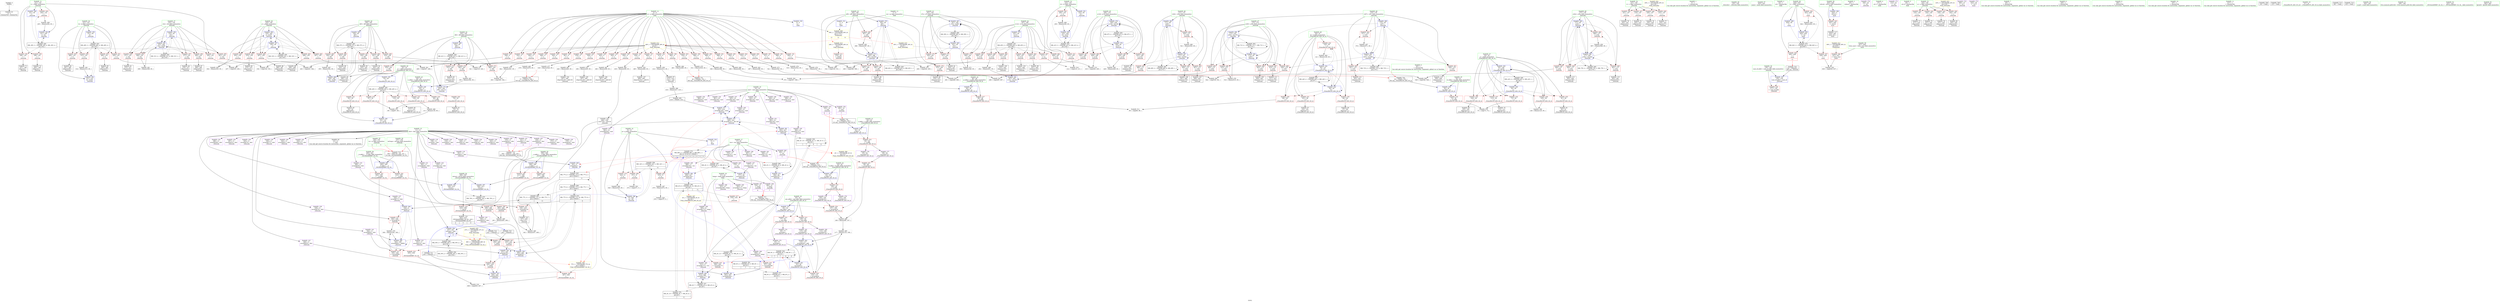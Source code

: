 digraph "SVFG" {
	label="SVFG";

	Node0x562961700260 [shape=record,color=grey,label="{NodeID: 0\nNullPtr}"];
	Node0x562961700260 -> Node0x562961721990[style=solid];
	Node0x56296176dff0 [shape=record,color=yellow,style=double,label="{NodeID: 609\n94V_1 = ENCHI(MR_94V_0)\npts\{1 6 8 \}\nFun[main]|{<s0>11|<s1>11|<s2>11}}"];
	Node0x56296176dff0:s0 -> Node0x56296176e3a0[style=dashed,color=red];
	Node0x56296176dff0:s1 -> Node0x56296176e4b0[style=dashed,color=red];
	Node0x56296176dff0:s2 -> Node0x56296176e590[style=dashed,color=red];
	Node0x562961733d90 [shape=record,color=blue,label="{NodeID: 360\n155\<--304\nj\<--inc57\n_Z4worki\n}"];
	Node0x562961733d90 -> Node0x56296172ebf0[style=dashed];
	Node0x562961733d90 -> Node0x56296172ecc0[style=dashed];
	Node0x562961733d90 -> Node0x56296172ed90[style=dashed];
	Node0x562961733d90 -> Node0x56296172ee60[style=dashed];
	Node0x562961733d90 -> Node0x56296172ef30[style=dashed];
	Node0x562961733d90 -> Node0x562961733b20[style=dashed];
	Node0x562961733d90 -> Node0x562961733d90[style=dashed];
	Node0x562961733d90 -> Node0x562961757130[style=dashed];
	Node0x56296172f9c0 [shape=record,color=red,label="{NodeID: 277\n367\<--165\n\<--j95\n_Z4worki\n}"];
	Node0x56296172f9c0 -> Node0x56296172c0b0[style=solid];
	Node0x562961723800 [shape=record,color=red,label="{NodeID: 194\n445\<--4\n\<--n\n_Z4worki\n}"];
	Node0x562961723800 -> Node0x56296173e460[style=solid];
	Node0x562961720a50 [shape=record,color=black,label="{NodeID: 111\n511\<--510\nidxprom176\<--\n_Z4worki\n}"];
	Node0x5629617022b0 [shape=record,color=green,label="{NodeID: 28\n56\<--57\nk\<--k_field_insensitive\n_Z3mulPA105_dS0_S0_iii\n}"];
	Node0x5629617022b0 -> Node0x562961725470[style=solid];
	Node0x5629617022b0 -> Node0x562961725540[style=solid];
	Node0x5629617022b0 -> Node0x56296172d4a0[style=solid];
	Node0x5629617022b0 -> Node0x56296172d530[style=solid];
	Node0x5629617022b0 -> Node0x562961732ef0[style=solid];
	Node0x5629617022b0 -> Node0x562961733090[style=solid];
	Node0x562961796490 [shape=record,color=black,label="{NodeID: 720\n37 = PHI(479, 529, )\n3rd arg _Z3mulPA105_dS0_S0_iii }"];
	Node0x562961796490 -> Node0x562961732a10[style=solid];
	Node0x562961757040 [shape=record,color=black,label="{NodeID: 554\nMR_51V_2 = PHI(MR_51V_4, MR_51V_1, )\npts\{154 \}\n}"];
	Node0x562961757040 -> Node0x562961733a50[style=dashed];
	Node0x56296173cc60 [shape=record,color=grey,label="{NodeID: 471\n350 = Binary(349, 65, )\n}"];
	Node0x56296173cc60 -> Node0x562961734340[style=solid];
	Node0x5629617297c0 [shape=record,color=blue,label="{NodeID: 388\n9\<--526\np\<--shr\n_Z4worki\n}"];
	Node0x5629617297c0 -> Node0x562961762060[style=dashed];
	Node0x562961731080 [shape=record,color=red,label="{NodeID: 305\n561\<--177\n\<--j192\n_Z4worki\n}"];
	Node0x562961731080 -> Node0x562961720d90[style=solid];
	Node0x562961724ec0 [shape=record,color=red,label="{NodeID: 222\n110\<--52\n\<--i\n_Z3mulPA105_dS0_S0_iii\n}"];
	Node0x562961724ec0 -> Node0x562961722070[style=solid];
	Node0x562961726970 [shape=record,color=purple,label="{NodeID: 139\n339\<--11\narrayidx79\<--dist\n_Z4worki\n}"];
	Node0x562961726970 -> Node0x562961731630[style=solid];
	Node0x562961721550 [shape=record,color=green,label="{NodeID: 56\n600\<--601\n__b.addr\<--__b.addr_field_insensitive\n_ZSt3minIiERKT_S2_S2_\n}"];
	Node0x562961721550 -> Node0x562961731d80[style=solid];
	Node0x562961721550 -> Node0x562961731e50[style=solid];
	Node0x562961721550 -> Node0x562961729d70[style=solid];
	Node0x56296172bc30 [shape=record,color=grey,label="{NodeID: 499\n490 = Binary(489, 65, )\n}"];
	Node0x56296172bc30 -> Node0x562961743a70[style=solid];
	Node0x5629617327a0 [shape=record,color=blue,label="{NodeID: 333\n40\<--34\nans.addr\<--ans\n_Z3mulPA105_dS0_S0_iii\n}"];
	Node0x5629617327a0 -> Node0x5629617246a0[style=dashed];
	Node0x5629617327a0 -> Node0x562961724770[style=dashed];
	Node0x56296172e3d0 [shape=record,color=red,label="{NodeID: 250\n241\<--147\n\<--v\n_Z4worki\n}"];
	Node0x56296172e3d0 -> Node0x562961722890[style=solid];
	Node0x562961728030 [shape=record,color=purple,label="{NodeID: 167\n534\<--21\n\<--temp\n_Z4worki\n|{<s0>8}}"];
	Node0x562961728030:s0 -> Node0x5629617960a0[style=solid,color=red];
	Node0x562961722ca0 [shape=record,color=black,label="{NodeID: 84\n281\<--280\nidxprom45\<--\n_Z4worki\n}"];
	Node0x5629616e7360 [shape=record,color=green,label="{NodeID: 1\n5\<--1\n\<--dummyObj\nCan only get source location for instruction, argument, global var or function.}"];
	Node0x562961733e60 [shape=record,color=blue,label="{NodeID: 361\n153\<--309\ni32\<--inc60\n_Z4worki\n}"];
	Node0x562961733e60 -> Node0x56296172e7e0[style=dashed];
	Node0x562961733e60 -> Node0x56296172e8b0[style=dashed];
	Node0x562961733e60 -> Node0x56296172e980[style=dashed];
	Node0x562961733e60 -> Node0x56296172ea50[style=dashed];
	Node0x562961733e60 -> Node0x56296172eb20[style=dashed];
	Node0x562961733e60 -> Node0x562961733e60[style=dashed];
	Node0x562961733e60 -> Node0x562961757040[style=dashed];
	Node0x56296172fa90 [shape=record,color=red,label="{NodeID: 278\n375\<--165\n\<--j95\n_Z4worki\n}"];
	Node0x56296172fa90 -> Node0x5629617234c0[style=solid];
	Node0x5629617238d0 [shape=record,color=red,label="{NodeID: 195\n455\<--4\n\<--n\n_Z4worki\n}"];
	Node0x5629617238d0 -> Node0x56296173cde0[style=solid];
	Node0x562961720b20 [shape=record,color=black,label="{NodeID: 112\n552\<--551\nidxprom197\<--\n_Z4worki\n}"];
	Node0x562961702380 [shape=record,color=green,label="{NodeID: 29\n135\<--136\n_Z4worki\<--_Z4worki_field_insensitive\n}"];
	Node0x562961796610 [shape=record,color=black,label="{NodeID: 721\n38 = PHI(481, 531, )\n4th arg _Z3mulPA105_dS0_S0_iii }"];
	Node0x562961796610 -> Node0x562961732ae0[style=solid];
	Node0x562961757130 [shape=record,color=black,label="{NodeID: 555\nMR_53V_2 = PHI(MR_53V_3, MR_53V_1, )\npts\{156 \}\n}"];
	Node0x562961757130 -> Node0x562961733b20[style=dashed];
	Node0x562961757130 -> Node0x562961757130[style=dashed];
	Node0x56296173cde0 [shape=record,color=grey,label="{NodeID: 472\n456 = Binary(455, 65, )\n}"];
	Node0x56296173cde0 -> Node0x562961720570[style=solid];
	Node0x562961729890 [shape=record,color=blue,label="{NodeID: 389\n175\<--65\ni187\<--\n_Z4worki\n}"];
	Node0x562961729890 -> Node0x562961730ba0[style=dashed];
	Node0x562961729890 -> Node0x562961730c70[style=dashed];
	Node0x562961729890 -> Node0x562961730d40[style=dashed];
	Node0x562961729890 -> Node0x562961730e10[style=dashed];
	Node0x562961729890 -> Node0x562961729bd0[style=dashed];
	Node0x562961729890 -> Node0x562961763e60[style=dashed];
	Node0x562961731150 [shape=record,color=red,label="{NodeID: 306\n566\<--177\n\<--j192\n_Z4worki\n}"];
	Node0x562961731150 -> Node0x56296173b8e0[style=solid];
	Node0x562961724f90 [shape=record,color=red,label="{NodeID: 223\n130\<--52\n\<--i\n_Z3mulPA105_dS0_S0_iii\n}"];
	Node0x562961724f90 -> Node0x56296172bab0[style=solid];
	Node0x562961726a40 [shape=record,color=purple,label="{NodeID: 140\n343\<--11\narrayidx81\<--dist\n_Z4worki\n}"];
	Node0x562961721620 [shape=record,color=green,label="{NodeID: 57\n622\<--623\nmain\<--main_field_insensitive\n}"];
	Node0x562961769d90 [shape=record,color=black,label="{NodeID: 583\nMR_57V_3 = PHI(MR_57V_4, MR_57V_2, )\npts\{160 \}\n}"];
	Node0x562961769d90 -> Node0x56296172f000[style=dashed];
	Node0x562961769d90 -> Node0x56296172f0d0[style=dashed];
	Node0x562961769d90 -> Node0x56296172f1a0[style=dashed];
	Node0x562961769d90 -> Node0x56296172f270[style=dashed];
	Node0x562961769d90 -> Node0x56296172f340[style=dashed];
	Node0x562961769d90 -> Node0x562961734410[style=dashed];
	Node0x56296172bdb0 [shape=record,color=grey,label="{NodeID: 500\n126 = Binary(125, 65, )\n}"];
	Node0x56296172bdb0 -> Node0x562961733160[style=solid];
	Node0x562961732870 [shape=record,color=blue,label="{NodeID: 334\n42\<--35\na.addr\<--a\n_Z3mulPA105_dS0_S0_iii\n}"];
	Node0x562961732870 -> Node0x562961724840[style=dashed];
	Node0x56296172e4a0 [shape=record,color=red,label="{NodeID: 251\n255\<--151\n\<--k\n_Z4worki\n}"];
	Node0x56296172e4a0 -> Node0x56296172c830[style=solid];
	Node0x562961728100 [shape=record,color=purple,label="{NodeID: 168\n553\<--21\narrayidx198\<--temp\n_Z4worki\n}"];
	Node0x562961722d70 [shape=record,color=black,label="{NodeID: 85\n285\<--284\nidxprom47\<--\n_Z4worki\n}"];
	Node0x5629616e73f0 [shape=record,color=green,label="{NodeID: 2\n24\<--1\n.str\<--dummyObj\nGlob }"];
	Node0x562961758250 [shape=record,color=black,label="{NodeID: 528\nMR_61V_3 = PHI(MR_61V_4, MR_61V_2, )\npts\{164 \}\n}"];
	Node0x562961758250 -> Node0x56296172f680[style=dashed];
	Node0x562961758250 -> Node0x56296172f750[style=dashed];
	Node0x562961758250 -> Node0x56296172f820[style=dashed];
	Node0x562961758250 -> Node0x56296172f8f0[style=dashed];
	Node0x562961758250 -> Node0x5629617348f0[style=dashed];
	Node0x562961733f30 [shape=record,color=blue,label="{NodeID: 362\n151\<--314\nk\<--inc63\n_Z4worki\n}"];
	Node0x562961733f30 -> Node0x562961756f50[style=dashed];
	Node0x56296172fb60 [shape=record,color=red,label="{NodeID: 279\n382\<--165\n\<--j95\n_Z4worki\n}"];
	Node0x56296172fb60 -> Node0x56296171fe20[style=solid];
	Node0x5629617239a0 [shape=record,color=red,label="{NodeID: 196\n459\<--4\n\<--n\n_Z4worki\n}"];
	Node0x5629617239a0 -> Node0x56296173bd60[style=solid];
	Node0x562961720bf0 [shape=record,color=black,label="{NodeID: 113\n555\<--554\nidxprom199\<--\n_Z4worki\n}"];
	Node0x56296171efc0 [shape=record,color=green,label="{NodeID: 30\n139\<--140\ncase_id.addr\<--case_id.addr_field_insensitive\n_Z4worki\n}"];
	Node0x56296171efc0 -> Node0x56296172d870[style=solid];
	Node0x56296171efc0 -> Node0x562961733300[style=solid];
	Node0x562961796790 [shape=record,color=black,label="{NodeID: 722\n39 = PHI(65, 533, )\n5th arg _Z3mulPA105_dS0_S0_iii }"];
	Node0x562961796790 -> Node0x562961732bb0[style=solid];
	Node0x562961761690 [shape=record,color=black,label="{NodeID: 556\nMR_55V_2 = PHI(MR_55V_3, MR_55V_1, )\npts\{158 \}\n}"];
	Node0x562961761690 -> Node0x562961765260[style=dashed];
	Node0x56296173cf60 [shape=record,color=grey,label="{NodeID: 473\n541 = Binary(540, 65, )\n}"];
	Node0x56296173cf60 -> Node0x56296172cb30[style=solid];
	Node0x562961729960 [shape=record,color=blue,label="{NodeID: 390\n177\<--65\nj192\<--\n_Z4worki\n}"];
	Node0x562961729960 -> Node0x562961730ee0[style=dashed];
	Node0x562961729960 -> Node0x562961730fb0[style=dashed];
	Node0x562961729960 -> Node0x562961731080[style=dashed];
	Node0x562961729960 -> Node0x562961731150[style=dashed];
	Node0x562961729960 -> Node0x562961729960[style=dashed];
	Node0x562961729960 -> Node0x562961729b00[style=dashed];
	Node0x562961729960 -> Node0x562961764360[style=dashed];
	Node0x562961731220 [shape=record,color=red,label="{NodeID: 307\n225\<--222\n\<--call12\n_Z4worki\n}"];
	Node0x562961731220 -> Node0x562961733710[style=solid];
	Node0x562961725060 [shape=record,color=red,label="{NodeID: 224\n73\<--54\n\<--j\n_Z3mulPA105_dS0_S0_iii\n}"];
	Node0x562961725060 -> Node0x56296172cfb0[style=solid];
	Node0x562961726b10 [shape=record,color=purple,label="{NodeID: 141\n344\<--11\narrayidx82\<--dist\n_Z4worki\n}"];
	Node0x562961726b10 -> Node0x562961731700[style=solid];
	Node0x562961726b10 -> Node0x562961734270[style=solid];
	Node0x562961721720 [shape=record,color=green,label="{NodeID: 58\n625\<--626\nretval\<--retval_field_insensitive\nmain\n}"];
	Node0x562961721720 -> Node0x5629617320c0[style=solid];
	Node0x562961721720 -> Node0x562961729fe0[style=solid];
	Node0x56296176a290 [shape=record,color=black,label="{NodeID: 584\nMR_59V_2 = PHI(MR_59V_4, MR_59V_1, )\npts\{162 \}\n}"];
	Node0x56296176a290 -> Node0x5629617341a0[style=dashed];
	Node0x56296172bf30 [shape=record,color=grey,label="{NodeID: 501\n269 = cmp(267, 268, )\n}"];
	Node0x562961732940 [shape=record,color=blue,label="{NodeID: 335\n44\<--36\nb.addr\<--b\n_Z3mulPA105_dS0_S0_iii\n}"];
	Node0x562961732940 -> Node0x562961724910[style=dashed];
	Node0x56296172e570 [shape=record,color=red,label="{NodeID: 252\n280\<--151\n\<--k\n_Z4worki\n}"];
	Node0x56296172e570 -> Node0x562961722ca0[style=solid];
	Node0x5629617281d0 [shape=record,color=purple,label="{NodeID: 169\n556\<--21\narrayidx200\<--temp\n_Z4worki\n}"];
	Node0x5629617281d0 -> Node0x562961731970[style=solid];
	Node0x562961722e40 [shape=record,color=black,label="{NodeID: 86\n288\<--287\nidxprom49\<--\n_Z4worki\n}"];
	Node0x562961700e50 [shape=record,color=green,label="{NodeID: 3\n26\<--1\nstdout\<--dummyObj\nGlob }"];
	Node0x56296176e2c0 [shape=record,color=yellow,style=double,label="{NodeID: 612\n90V_1 = ENCHI(MR_90V_0)\npts\{628 \}\nFun[main]}"];
	Node0x56296176e2c0 -> Node0x562961732190[style=dashed];
	Node0x562961758750 [shape=record,color=black,label="{NodeID: 529\nMR_63V_2 = PHI(MR_63V_4, MR_63V_1, )\npts\{166 \}\n}"];
	Node0x562961758750 -> Node0x5629617345b0[style=dashed];
	Node0x562961734000 [shape=record,color=blue,label="{NodeID: 363\n159\<--65\ni65\<--\n_Z4worki\n}"];
	Node0x562961734000 -> Node0x562961769d90[style=dashed];
	Node0x56296172fc30 [shape=record,color=red,label="{NodeID: 280\n387\<--165\n\<--j95\n_Z4worki\n}"];
	Node0x56296172fc30 -> Node0x56296173de60[style=solid];
	Node0x562961723a70 [shape=record,color=red,label="{NodeID: 197\n464\<--4\n\<--n\n_Z4worki\n}"];
	Node0x562961723a70 -> Node0x56296173bee0[style=solid];
	Node0x562961720cc0 [shape=record,color=black,label="{NodeID: 114\n559\<--558\nidxprom201\<--\n_Z4worki\n}"];
	Node0x56296171f050 [shape=record,color=green,label="{NodeID: 31\n141\<--142\ni\<--i_field_insensitive\n_Z4worki\n}"];
	Node0x56296171f050 -> Node0x56296172d940[style=solid];
	Node0x56296171f050 -> Node0x56296172da10[style=solid];
	Node0x56296171f050 -> Node0x56296172dae0[style=solid];
	Node0x56296171f050 -> Node0x56296172dbb0[style=solid];
	Node0x56296171f050 -> Node0x5629617333d0[style=solid];
	Node0x56296171f050 -> Node0x562961733570[style=solid];
	Node0x562961796910 [shape=record,color=black,label="{NodeID: 723\n138 = PHI(640, )\n0th arg _Z4worki }"];
	Node0x562961796910 -> Node0x562961733300[style=solid];
	Node0x56296173d0e0 [shape=record,color=grey,label="{NodeID: 474\n362 = Binary(361, 65, )\n}"];
	Node0x56296173d0e0 -> Node0x56296172ccb0[style=solid];
	Node0x562961729a30 [shape=record,color=blue,label="{NodeID: 391\n563\<--557\narrayidx204\<--\n_Z4worki\n}"];
	Node0x562961729a30 -> Node0x56296175e650[style=dashed];
	Node0x5629617312f0 [shape=record,color=red,label="{NodeID: 308\n240\<--239\n\<--call21\n_Z4worki\n}"];
	Node0x5629617312f0 -> Node0x5629617337e0[style=solid];
	Node0x562961725130 [shape=record,color=red,label="{NodeID: 225\n81\<--54\n\<--j\n_Z3mulPA105_dS0_S0_iii\n}"];
	Node0x562961725130 -> Node0x562961721c60[style=solid];
	Node0x562961726be0 [shape=record,color=purple,label="{NodeID: 142\n434\<--11\narrayidx131\<--dist\n_Z4worki\n}"];
	Node0x5629617217f0 [shape=record,color=green,label="{NodeID: 59\n627\<--628\ntotal_case\<--total_case_field_insensitive\nmain\n}"];
	Node0x5629617217f0 -> Node0x562961732190[style=solid];
	Node0x56296176a790 [shape=record,color=black,label="{NodeID: 585\nMR_77V_11 = PHI(MR_77V_13, MR_77V_7, )\npts\{130000 \}\n|{|<s2>11}}"];
	Node0x56296176a790 -> Node0x5629617317d0[style=dashed];
	Node0x56296176a790 -> Node0x5629617340d0[style=dashed];
	Node0x56296176a790:s2 -> Node0x562961766b60[style=dashed,color=blue];
	Node0x56296172c0b0 [shape=record,color=grey,label="{NodeID: 502\n370 = cmp(367, 369, )\n}"];
	Node0x562961732a10 [shape=record,color=blue,label="{NodeID: 336\n46\<--37\nn.addr\<--n\n_Z3mulPA105_dS0_S0_iii\n}"];
	Node0x562961732a10 -> Node0x5629617249e0[style=dashed];
	Node0x56296172e640 [shape=record,color=red,label="{NodeID: 253\n284\<--151\n\<--k\n_Z4worki\n}"];
	Node0x56296172e640 -> Node0x562961722d70[style=solid];
	Node0x5629617282a0 [shape=record,color=purple,label="{NodeID: 170\n180\<--24\n\<--.str\n_Z4worki\n}"];
	Node0x562961722f10 [shape=record,color=black,label="{NodeID: 87\n296\<--295\nidxprom52\<--\n_Z4worki\n}"];
	Node0x562961700ee0 [shape=record,color=green,label="{NodeID: 4\n27\<--1\n.str.1\<--dummyObj\nGlob }"];
	Node0x56296176e3a0 [shape=record,color=yellow,style=double,label="{NodeID: 613\n26V_1 = ENCHI(MR_26V_0)\npts\{1 \}\nFun[_Z4worki]}"];
	Node0x56296176e3a0 -> Node0x5629617245d0[style=dashed];
	Node0x5629617340d0 [shape=record,color=blue,label="{NodeID: 364\n326\<--5\narrayidx71\<--\n_Z4worki\n}"];
	Node0x5629617340d0 -> Node0x562961731630[style=dashed];
	Node0x5629617340d0 -> Node0x562961731700[style=dashed];
	Node0x5629617340d0 -> Node0x562961734270[style=dashed];
	Node0x5629617340d0 -> Node0x56296176a790[style=dashed];
	Node0x56296172fd00 [shape=record,color=red,label="{NodeID: 281\n398\<--167\n\<--i114\n_Z4worki\n}"];
	Node0x56296172fd00 -> Node0x56296172c530[style=solid];
	Node0x562961723b40 [shape=record,color=red,label="{NodeID: 198\n478\<--4\n\<--n\n_Z4worki\n}"];
	Node0x562961723b40 -> Node0x56296172b630[style=solid];
	Node0x562961720d90 [shape=record,color=black,label="{NodeID: 115\n562\<--561\nidxprom203\<--\n_Z4worki\n}"];
	Node0x56296171f120 [shape=record,color=green,label="{NodeID: 32\n143\<--144\ni3\<--i3_field_insensitive\n_Z4worki\n}"];
	Node0x56296171f120 -> Node0x56296172dc80[style=solid];
	Node0x56296171f120 -> Node0x56296172dd50[style=solid];
	Node0x56296171f120 -> Node0x562961733640[style=solid];
	Node0x56296171f120 -> Node0x5629617338b0[style=solid];
	Node0x562961762060 [shape=record,color=black,label="{NodeID: 558\nMR_32V_2 = PHI(MR_32V_3, MR_32V_1, )\npts\{10 \}\n|{|<s4>11}}"];
	Node0x562961762060 -> Node0x562961724360[style=dashed];
	Node0x562961762060 -> Node0x562961724430[style=dashed];
	Node0x562961762060 -> Node0x562961724500[style=dashed];
	Node0x562961762060 -> Node0x5629617297c0[style=dashed];
	Node0x562961762060:s4 -> Node0x562961766b60[style=dashed,color=blue];
	Node0x56296173d260 [shape=record,color=grey,label="{NodeID: 475\n531 = Binary(530, 65, )\n|{<s0>8}}"];
	Node0x56296173d260:s0 -> Node0x562961796610[style=solid,color=red];
	Node0x562961729b00 [shape=record,color=blue,label="{NodeID: 392\n177\<--567\nj192\<--inc206\n_Z4worki\n}"];
	Node0x562961729b00 -> Node0x562961730ee0[style=dashed];
	Node0x562961729b00 -> Node0x562961730fb0[style=dashed];
	Node0x562961729b00 -> Node0x562961731080[style=dashed];
	Node0x562961729b00 -> Node0x562961731150[style=dashed];
	Node0x562961729b00 -> Node0x562961729960[style=dashed];
	Node0x562961729b00 -> Node0x562961729b00[style=dashed];
	Node0x562961729b00 -> Node0x562961764360[style=dashed];
	Node0x5629617313c0 [shape=record,color=red,label="{NodeID: 309\n283\<--282\n\<--arrayidx46\n_Z4worki\n}"];
	Node0x5629617313c0 -> Node0x56296173c960[style=solid];
	Node0x562961725200 [shape=record,color=red,label="{NodeID: 226\n104\<--54\n\<--j\n_Z3mulPA105_dS0_S0_iii\n}"];
	Node0x562961725200 -> Node0x562961721fa0[style=solid];
	Node0x562961726cb0 [shape=record,color=purple,label="{NodeID: 143\n435\<--11\narrayidx132\<--dist\n_Z4worki\n}"];
	Node0x562961726cb0 -> Node0x5629617317d0[style=solid];
	Node0x5629617218c0 [shape=record,color=green,label="{NodeID: 60\n629\<--630\ni\<--i_field_insensitive\nmain\n}"];
	Node0x5629617218c0 -> Node0x562961732260[style=solid];
	Node0x5629617218c0 -> Node0x562961732330[style=solid];
	Node0x5629617218c0 -> Node0x562961732400[style=solid];
	Node0x5629617218c0 -> Node0x56296172a0b0[style=solid];
	Node0x5629617218c0 -> Node0x56296172a180[style=solid];
	Node0x56296176ac90 [shape=record,color=black,label="{NodeID: 586\nMR_2V_3 = PHI(MR_2V_4, MR_2V_2, )\npts\{16 \}\n}"];
	Node0x56296176ac90 -> Node0x562961734750[style=dashed];
	Node0x56296176ac90 -> Node0x562961734b60[style=dashed];
	Node0x56296176ac90 -> Node0x562961734d00[style=dashed];
	Node0x56296176ac90 -> Node0x562961734ea0[style=dashed];
	Node0x56296176ac90 -> Node0x56296176ac90[style=dashed];
	Node0x56296172c230 [shape=record,color=grey,label="{NodeID: 503\n472 = cmp(471, 5, )\n}"];
	Node0x562961732ae0 [shape=record,color=blue,label="{NodeID: 337\n48\<--38\np.addr\<--p\n_Z3mulPA105_dS0_S0_iii\n}"];
	Node0x562961732ae0 -> Node0x562961724ab0[style=dashed];
	Node0x56296172e710 [shape=record,color=red,label="{NodeID: 254\n313\<--151\n\<--k\n_Z4worki\n}"];
	Node0x56296172e710 -> Node0x56296173db60[style=solid];
	Node0x562961728370 [shape=record,color=purple,label="{NodeID: 171\n214\<--24\n\<--.str\n_Z4worki\n}"];
	Node0x562961722fe0 [shape=record,color=black,label="{NodeID: 88\n299\<--298\nidxprom54\<--\n_Z4worki\n}"];
	Node0x562961700f70 [shape=record,color=green,label="{NodeID: 5\n29\<--1\n.str.2\<--dummyObj\nGlob }"];
	Node0x56296176e4b0 [shape=record,color=yellow,style=double,label="{NodeID: 614\n28V_1 = ENCHI(MR_28V_0)\npts\{6 \}\nFun[_Z4worki]}"];
	Node0x56296176e4b0 -> Node0x562961728c60[style=dashed];
	Node0x56296176e4b0 -> Node0x562961728d30[style=dashed];
	Node0x56296176e4b0 -> Node0x562961728e00[style=dashed];
	Node0x56296176e4b0 -> Node0x562961728ed0[style=dashed];
	Node0x56296176e4b0 -> Node0x562961728fa0[style=dashed];
	Node0x56296176e4b0 -> Node0x562961729070[style=dashed];
	Node0x56296176e4b0 -> Node0x562961729140[style=dashed];
	Node0x56296176e4b0 -> Node0x562961729210[style=dashed];
	Node0x56296176e4b0 -> Node0x5629617292e0[style=dashed];
	Node0x56296176e4b0 -> Node0x5629617293b0[style=dashed];
	Node0x56296176e4b0 -> Node0x562961723660[style=dashed];
	Node0x56296176e4b0 -> Node0x562961723730[style=dashed];
	Node0x56296176e4b0 -> Node0x562961723800[style=dashed];
	Node0x56296176e4b0 -> Node0x5629617238d0[style=dashed];
	Node0x56296176e4b0 -> Node0x5629617239a0[style=dashed];
	Node0x56296176e4b0 -> Node0x562961723a70[style=dashed];
	Node0x56296176e4b0 -> Node0x562961723b40[style=dashed];
	Node0x56296176e4b0 -> Node0x562961723c10[style=dashed];
	Node0x56296176e4b0 -> Node0x562961723ce0[style=dashed];
	Node0x56296176e4b0 -> Node0x562961723db0[style=dashed];
	Node0x56296176e4b0 -> Node0x562961723e80[style=dashed];
	Node0x56296176e4b0 -> Node0x562961723f50[style=dashed];
	Node0x56296176e4b0 -> Node0x562961724020[style=dashed];
	Node0x56296176e4b0 -> Node0x5629617240f0[style=dashed];
	Node0x56296176e4b0 -> Node0x5629617241c0[style=dashed];
	Node0x5629617341a0 [shape=record,color=blue,label="{NodeID: 365\n161\<--65\nj72\<--\n_Z4worki\n}"];
	Node0x5629617341a0 -> Node0x56296172f410[style=dashed];
	Node0x5629617341a0 -> Node0x56296172f4e0[style=dashed];
	Node0x5629617341a0 -> Node0x56296172f5b0[style=dashed];
	Node0x5629617341a0 -> Node0x562961734340[style=dashed];
	Node0x5629617341a0 -> Node0x56296176a290[style=dashed];
	Node0x56296172fdd0 [shape=record,color=red,label="{NodeID: 282\n408\<--167\n\<--i114\n_Z4worki\n}"];
	Node0x56296172fdd0 -> Node0x562961742eb0[style=solid];
	Node0x562961723c10 [shape=record,color=red,label="{NodeID: 199\n480\<--4\n\<--n\n_Z4worki\n}"];
	Node0x562961723c10 -> Node0x56296172b7b0[style=solid];
	Node0x5629617256c0 [shape=record,color=black,label="{NodeID: 116\n593\<--616\n_ZSt3minIiERKT_S2_S2__ret\<--\n_ZSt3minIiERKT_S2_S2_\n|{<s0>4|<s1>5|<s2>6}}"];
	Node0x5629617256c0:s0 -> Node0x5629617958c0[style=solid,color=blue];
	Node0x5629617256c0:s1 -> Node0x562961795630[style=solid,color=blue];
	Node0x5629617256c0:s2 -> Node0x562961795440[style=solid,color=blue];
	Node0x56296171f1f0 [shape=record,color=green,label="{NodeID: 33\n145\<--146\nu\<--u_field_insensitive\n_Z4worki\n}"];
	Node0x56296171f1f0 -> Node0x56296172de20[style=solid];
	Node0x56296171f1f0 -> Node0x56296172def0[style=solid];
	Node0x56296171f1f0 -> Node0x56296172dfc0[style=solid];
	Node0x56296171f1f0 -> Node0x56296172e090[style=solid];
	Node0x562961762560 [shape=record,color=black,label="{NodeID: 559\nMR_2V_10 = PHI(MR_2V_11, MR_2V_9, )\npts\{16 \}\n|{|<s2>7|<s3>8|<s4>11}}"];
	Node0x562961762560 -> Node0x56296175e650[style=dashed];
	Node0x562961762560 -> Node0x562961762560[style=dashed];
	Node0x562961762560:s2 -> Node0x56296176d430[style=dashed,color=red];
	Node0x562961762560:s3 -> Node0x56296176d430[style=dashed,color=red];
	Node0x562961762560:s4 -> Node0x562961766b60[style=dashed,color=blue];
	Node0x56296173d3e0 [shape=record,color=grey,label="{NodeID: 476\n533 = Binary(532, 65, )\n|{<s0>8}}"];
	Node0x56296173d3e0:s0 -> Node0x562961796790[style=solid,color=red];
	Node0x562961729bd0 [shape=record,color=blue,label="{NodeID: 393\n175\<--572\ni187\<--inc209\n_Z4worki\n}"];
	Node0x562961729bd0 -> Node0x562961730ba0[style=dashed];
	Node0x562961729bd0 -> Node0x562961730c70[style=dashed];
	Node0x562961729bd0 -> Node0x562961730d40[style=dashed];
	Node0x562961729bd0 -> Node0x562961730e10[style=dashed];
	Node0x562961729bd0 -> Node0x562961729bd0[style=dashed];
	Node0x562961729bd0 -> Node0x562961763e60[style=dashed];
	Node0x562961731490 [shape=record,color=red,label="{NodeID: 310\n290\<--289\n\<--arrayidx50\n_Z4worki\n}"];
	Node0x562961731490 -> Node0x56296173c960[style=solid];
	Node0x5629617252d0 [shape=record,color=red,label="{NodeID: 227\n113\<--54\n\<--j\n_Z3mulPA105_dS0_S0_iii\n}"];
	Node0x5629617252d0 -> Node0x562961722140[style=solid];
	Node0x562961726d80 [shape=record,color=purple,label="{NodeID: 144\n381\<--14\narrayidx105\<--mat\n_Z4worki\n}"];
	Node0x562961721990 [shape=record,color=black,label="{NodeID: 61\n2\<--3\ndummyVal\<--dummyVal\n}"];
	Node0x56296176b190 [shape=record,color=black,label="{NodeID: 587\nMR_4V_3 = PHI(MR_4V_4, MR_4V_2, )\npts\{20 \}\n}"];
	Node0x56296176b190 -> Node0x562961734680[style=dashed];
	Node0x56296176b190 -> Node0x562961734f70[style=dashed];
	Node0x56296176b190 -> Node0x56296176b190[style=dashed];
	Node0x56296172c3b0 [shape=record,color=grey,label="{NodeID: 504\n332 = cmp(330, 331, )\n}"];
	Node0x562961732bb0 [shape=record,color=blue,label="{NodeID: 338\n50\<--39\nm.addr\<--m\n_Z3mulPA105_dS0_S0_iii\n}"];
	Node0x562961732bb0 -> Node0x562961724b80[style=dashed];
	Node0x56296172e7e0 [shape=record,color=red,label="{NodeID: 255\n261\<--153\n\<--i32\n_Z4worki\n}"];
	Node0x56296172e7e0 -> Node0x56296172c9b0[style=solid];
	Node0x562961728440 [shape=record,color=purple,label="{NodeID: 172\n580\<--27\n\<--.str.1\n_Z4worki\n}"];
	Node0x5629617230b0 [shape=record,color=black,label="{NodeID: 89\n324\<--323\nidxprom69\<--\n_Z4worki\n}"];
	Node0x562961701030 [shape=record,color=green,label="{NodeID: 6\n65\<--1\n\<--dummyObj\nCan only get source location for instruction, argument, global var or function.|{<s0>7}}"];
	Node0x562961701030:s0 -> Node0x562961796790[style=solid,color=red];
	Node0x56296176e590 [shape=record,color=yellow,style=double,label="{NodeID: 615\n30V_1 = ENCHI(MR_30V_0)\npts\{8 \}\nFun[_Z4worki]}"];
	Node0x56296176e590 -> Node0x562961724290[style=dashed];
	Node0x562961759650 [shape=record,color=black,label="{NodeID: 532\nMR_77V_9 = PHI(MR_77V_10, MR_77V_8, )\npts\{130000 \}\n|{|<s5>6}}"];
	Node0x562961759650 -> Node0x5629617313c0[style=dashed];
	Node0x562961759650 -> Node0x562961731490[style=dashed];
	Node0x562961759650 -> Node0x562961731560[style=dashed];
	Node0x562961759650 -> Node0x562961733cc0[style=dashed];
	Node0x562961759650 -> Node0x562961765760[style=dashed];
	Node0x562961759650:s5 -> Node0x56296176d270[style=dashed,color=red];
	Node0x562961734270 [shape=record,color=blue,label="{NodeID: 366\n344\<--346\narrayidx82\<--add83\n_Z4worki\n}"];
	Node0x562961734270 -> Node0x562961731630[style=dashed];
	Node0x562961734270 -> Node0x562961731700[style=dashed];
	Node0x562961734270 -> Node0x562961734270[style=dashed];
	Node0x562961734270 -> Node0x56296176a790[style=dashed];
	Node0x56296172fea0 [shape=record,color=red,label="{NodeID: 283\n420\<--167\n\<--i114\n_Z4worki\n}"];
	Node0x56296172fea0 -> Node0x56296171ffc0[style=solid];
	Node0x562961723ce0 [shape=record,color=red,label="{NodeID: 200\n489\<--4\n\<--n\n_Z4worki\n}"];
	Node0x562961723ce0 -> Node0x56296172bc30[style=solid];
	Node0x562961725790 [shape=record,color=black,label="{NodeID: 117\n624\<--647\nmain_ret\<--\nmain\n}"];
	Node0x56296171f2c0 [shape=record,color=green,label="{NodeID: 34\n147\<--148\nv\<--v_field_insensitive\n_Z4worki\n}"];
	Node0x56296171f2c0 -> Node0x56296172e160[style=solid];
	Node0x56296171f2c0 -> Node0x56296172e230[style=solid];
	Node0x56296171f2c0 -> Node0x56296172e300[style=solid];
	Node0x56296171f2c0 -> Node0x56296172e3d0[style=solid];
	Node0x562961762a60 [shape=record,color=black,label="{NodeID: 560\nMR_4V_6 = PHI(MR_4V_10, MR_4V_5, )\npts\{20 \}\n|{|<s3>7|<s4>11}}"];
	Node0x562961762a60 -> Node0x562961731a40[style=dashed];
	Node0x562961762a60 -> Node0x56296175af50[style=dashed];
	Node0x562961762a60 -> Node0x562961767a90[style=dashed];
	Node0x562961762a60:s3 -> Node0x56296176d540[style=dashed,color=red];
	Node0x562961762a60:s4 -> Node0x562961766b60[style=dashed,color=blue];
	Node0x56296173d560 [shape=record,color=grey,label="{NodeID: 477\n529 = Binary(528, 65, )\n|{<s0>8}}"];
	Node0x56296173d560:s0 -> Node0x562961796490[style=solid,color=red];
	Node0x562961729ca0 [shape=record,color=blue,label="{NodeID: 394\n598\<--594\n__a.addr\<--__a\n_ZSt3minIiERKT_S2_S2_\n}"];
	Node0x562961729ca0 -> Node0x562961731be0[style=dashed];
	Node0x562961729ca0 -> Node0x562961731cb0[style=dashed];
	Node0x562961731560 [shape=record,color=red,label="{NodeID: 311\n294\<--293\n\<--call51\n_Z4worki\n}"];
	Node0x562961731560 -> Node0x562961733cc0[style=solid];
	Node0x5629617253a0 [shape=record,color=red,label="{NodeID: 228\n125\<--54\n\<--j\n_Z3mulPA105_dS0_S0_iii\n}"];
	Node0x5629617253a0 -> Node0x56296172bdb0[style=solid];
	Node0x562961726e50 [shape=record,color=purple,label="{NodeID: 145\n384\<--14\narrayidx107\<--mat\n_Z4worki\n}"];
	Node0x562961726e50 -> Node0x562961734750[style=solid];
	Node0x562961721a90 [shape=record,color=black,label="{NodeID: 62\n12\<--11\n\<--dist\nCan only get source location for instruction, argument, global var or function.}"];
	Node0x56296172c530 [shape=record,color=grey,label="{NodeID: 505\n400 = cmp(398, 399, )\n}"];
	Node0x562961732c80 [shape=record,color=blue,label="{NodeID: 339\n52\<--65\ni\<--\n_Z3mulPA105_dS0_S0_iii\n}"];
	Node0x562961732c80 -> Node0x56296175d750[style=dashed];
	Node0x56296172e8b0 [shape=record,color=red,label="{NodeID: 256\n271\<--153\n\<--i32\n_Z4worki\n}"];
	Node0x56296172e8b0 -> Node0x562961722a30[style=solid];
	Node0x562961728510 [shape=record,color=purple,label="{NodeID: 173\n632\<--29\n\<--.str.2\nmain\n}"];
	Node0x562961723180 [shape=record,color=black,label="{NodeID: 90\n335\<--334\nidxprom76\<--\n_Z4worki\n}"];
	Node0x5629617010f0 [shape=record,color=green,label="{NodeID: 7\n85\<--1\n\<--dummyObj\nCan only get source location for instruction, argument, global var or function.}"];
	Node0x562961734340 [shape=record,color=blue,label="{NodeID: 367\n161\<--350\nj72\<--inc85\n_Z4worki\n}"];
	Node0x562961734340 -> Node0x56296172f410[style=dashed];
	Node0x562961734340 -> Node0x56296172f4e0[style=dashed];
	Node0x562961734340 -> Node0x56296172f5b0[style=dashed];
	Node0x562961734340 -> Node0x562961734340[style=dashed];
	Node0x562961734340 -> Node0x56296176a290[style=dashed];
	Node0x56296172ff70 [shape=record,color=red,label="{NodeID: 284\n432\<--167\n\<--i114\n_Z4worki\n}"];
	Node0x56296172ff70 -> Node0x562961720160[style=solid];
	Node0x562961723db0 [shape=record,color=red,label="{NodeID: 201\n496\<--4\n\<--n\n_Z4worki\n}"];
	Node0x562961723db0 -> Node0x56296173ebe0[style=solid];
	Node0x562961725860 [shape=record,color=purple,label="{NodeID: 118\n198\<--11\narrayidx\<--dist\n_Z4worki\n}"];
	Node0x56296171f390 [shape=record,color=green,label="{NodeID: 35\n149\<--150\nw\<--w_field_insensitive\n_Z4worki\n|{<s0>4|<s1>5}}"];
	Node0x56296171f390:s0 -> Node0x562961795ee0[style=solid,color=red];
	Node0x56296171f390:s1 -> Node0x562961795ee0[style=solid,color=red];
	Node0x562961762f60 [shape=record,color=black,label="{NodeID: 561\nMR_6V_2 = PHI(MR_6V_5, MR_6V_1, )\npts\{23 \}\n|{|<s1>7|<s2>11}}"];
	Node0x562961762f60 -> Node0x562961767f90[style=dashed];
	Node0x562961762f60:s1 -> Node0x56296175d250[style=dashed,color=red];
	Node0x562961762f60:s2 -> Node0x562961766b60[style=dashed,color=blue];
	Node0x56296173d6e0 [shape=record,color=grey,label="{NodeID: 478\n516 = Binary(515, 65, )\n}"];
	Node0x56296173d6e0 -> Node0x562961729620[style=solid];
	Node0x562961729d70 [shape=record,color=blue,label="{NodeID: 395\n600\<--595\n__b.addr\<--__b\n_ZSt3minIiERKT_S2_S2_\n}"];
	Node0x562961729d70 -> Node0x562961731d80[style=dashed];
	Node0x562961729d70 -> Node0x562961731e50[style=dashed];
	Node0x562961731630 [shape=record,color=red,label="{NodeID: 312\n340\<--339\n\<--arrayidx79\n_Z4worki\n}"];
	Node0x562961731630 -> Node0x56296173d860[style=solid];
	Node0x562961725470 [shape=record,color=red,label="{NodeID: 229\n88\<--56\n\<--k\n_Z3mulPA105_dS0_S0_iii\n}"];
	Node0x562961725470 -> Node0x56296172ce30[style=solid];
	Node0x562961726f20 [shape=record,color=purple,label="{NodeID: 146\n422\<--14\narrayidx124\<--mat\n_Z4worki\n}"];
	Node0x562961721b90 [shape=record,color=black,label="{NodeID: 63\n79\<--78\nidxprom\<--\n_Z3mulPA105_dS0_S0_iii\n}"];
	Node0x56296172c6b0 [shape=record,color=grey,label="{NodeID: 506\n549 = cmp(546, 548, )\n}"];
	Node0x562961732d50 [shape=record,color=blue,label="{NodeID: 340\n54\<--65\nj\<--\n_Z3mulPA105_dS0_S0_iii\n}"];
	Node0x562961732d50 -> Node0x562961725060[style=dashed];
	Node0x562961732d50 -> Node0x562961725130[style=dashed];
	Node0x562961732d50 -> Node0x562961725200[style=dashed];
	Node0x562961732d50 -> Node0x5629617252d0[style=dashed];
	Node0x562961732d50 -> Node0x5629617253a0[style=dashed];
	Node0x562961732d50 -> Node0x562961733160[style=dashed];
	Node0x562961732d50 -> Node0x56296175dc50[style=dashed];
	Node0x56296172e980 [shape=record,color=red,label="{NodeID: 257\n277\<--153\n\<--i32\n_Z4worki\n}"];
	Node0x56296172e980 -> Node0x562961722bd0[style=solid];
	Node0x5629617285e0 [shape=record,color=purple,label="{NodeID: 174\n80\<--77\narrayidx\<--\n_Z3mulPA105_dS0_S0_iii\n}"];
	Node0x562961723250 [shape=record,color=black,label="{NodeID: 91\n338\<--337\nidxprom78\<--\n_Z4worki\n}"];
	Node0x5629617011b0 [shape=record,color=green,label="{NodeID: 8\n185\<--1\n\<--dummyObj\nCan only get source location for instruction, argument, global var or function.}"];
	Node0x562961734410 [shape=record,color=blue,label="{NodeID: 368\n159\<--355\ni65\<--inc88\n_Z4worki\n}"];
	Node0x562961734410 -> Node0x562961769d90[style=dashed];
	Node0x562961730040 [shape=record,color=red,label="{NodeID: 285\n442\<--167\n\<--i114\n_Z4worki\n}"];
	Node0x562961730040 -> Node0x5629617203d0[style=solid];
	Node0x562961723e80 [shape=record,color=red,label="{NodeID: 202\n528\<--4\n\<--n\n_Z4worki\n}"];
	Node0x562961723e80 -> Node0x56296173d560[style=solid];
	Node0x562961725930 [shape=record,color=purple,label="{NodeID: 119\n201\<--11\narrayidx2\<--dist\n_Z4worki\n}"];
	Node0x562961725930 -> Node0x5629617334a0[style=solid];
	Node0x56296171f460 [shape=record,color=green,label="{NodeID: 36\n151\<--152\nk\<--k_field_insensitive\n_Z4worki\n}"];
	Node0x56296171f460 -> Node0x56296172e4a0[style=solid];
	Node0x56296171f460 -> Node0x56296172e570[style=solid];
	Node0x56296171f460 -> Node0x56296172e640[style=solid];
	Node0x56296171f460 -> Node0x56296172e710[style=solid];
	Node0x56296171f460 -> Node0x562961733980[style=solid];
	Node0x56296171f460 -> Node0x562961733f30[style=solid];
	Node0x562961763460 [shape=record,color=black,label="{NodeID: 562\nMR_69V_2 = PHI(MR_69V_6, MR_69V_1, )\npts\{172 \}\n}"];
	Node0x562961763460 -> Node0x562961735040[style=dashed];
	Node0x562961763460 -> Node0x562961763460[style=dashed];
	Node0x56296173d860 [shape=record,color=grey,label="{NodeID: 479\n346 = Binary(345, 340, )\n}"];
	Node0x56296173d860 -> Node0x562961734270[style=solid];
	Node0x562961729e40 [shape=record,color=blue,label="{NodeID: 396\n596\<--610\nretval\<--\n_ZSt3minIiERKT_S2_S2_\n}"];
	Node0x562961729e40 -> Node0x562961767590[style=dashed];
	Node0x562961731700 [shape=record,color=red,label="{NodeID: 313\n345\<--344\n\<--arrayidx82\n_Z4worki\n}"];
	Node0x562961731700 -> Node0x56296173d860[style=solid];
	Node0x562961725540 [shape=record,color=red,label="{NodeID: 230\n96\<--56\n\<--k\n_Z3mulPA105_dS0_S0_iii\n}"];
	Node0x562961725540 -> Node0x562961721e00[style=solid];
	Node0x562961726ff0 [shape=record,color=purple,label="{NodeID: 147\n425\<--14\narrayidx126\<--mat\n_Z4worki\n}"];
	Node0x562961726ff0 -> Node0x562961734b60[style=solid];
	Node0x562961721c60 [shape=record,color=black,label="{NodeID: 64\n82\<--81\nidxprom4\<--\n_Z3mulPA105_dS0_S0_iii\n}"];
	Node0x56296172c830 [shape=record,color=grey,label="{NodeID: 507\n257 = cmp(255, 256, )\n}"];
	Node0x562961732e20 [shape=record,color=blue,label="{NodeID: 341\n83\<--85\narrayidx5\<--\n_Z3mulPA105_dS0_S0_iii\n}"];
	Node0x562961732e20 -> Node0x56296172d7a0[style=dashed];
	Node0x562961732e20 -> Node0x562961732e20[style=dashed];
	Node0x562961732e20 -> Node0x562961732fc0[style=dashed];
	Node0x562961732e20 -> Node0x56296175d250[style=dashed];
	Node0x56296172ea50 [shape=record,color=red,label="{NodeID: 258\n295\<--153\n\<--i32\n_Z4worki\n}"];
	Node0x56296172ea50 -> Node0x562961722f10[style=solid];
	Node0x5629617286b0 [shape=record,color=purple,label="{NodeID: 175\n83\<--77\narrayidx5\<--\n_Z3mulPA105_dS0_S0_iii\n}"];
	Node0x5629617286b0 -> Node0x562961732e20[style=solid];
	Node0x562961723320 [shape=record,color=black,label="{NodeID: 92\n342\<--341\nidxprom80\<--\n_Z4worki\n}"];
	Node0x562961701270 [shape=record,color=green,label="{NodeID: 9\n186\<--1\n\<--dummyObj\nCan only get source location for instruction, argument, global var or function.}"];
	Node0x5629617344e0 [shape=record,color=blue,label="{NodeID: 369\n163\<--65\ni90\<--\n_Z4worki\n}"];
	Node0x5629617344e0 -> Node0x562961758250[style=dashed];
	Node0x562961730110 [shape=record,color=red,label="{NodeID: 286\n451\<--167\n\<--i114\n_Z4worki\n}"];
	Node0x562961730110 -> Node0x56296173c7e0[style=solid];
	Node0x562961723f50 [shape=record,color=red,label="{NodeID: 203\n530\<--4\n\<--n\n_Z4worki\n}"];
	Node0x562961723f50 -> Node0x56296173d260[style=solid];
	Node0x562961725a00 [shape=record,color=purple,label="{NodeID: 120\n218\<--11\narrayidx9\<--dist\n_Z4worki\n}"];
	Node0x56296171f530 [shape=record,color=green,label="{NodeID: 37\n153\<--154\ni32\<--i32_field_insensitive\n_Z4worki\n}"];
	Node0x56296171f530 -> Node0x56296172e7e0[style=solid];
	Node0x56296171f530 -> Node0x56296172e8b0[style=solid];
	Node0x56296171f530 -> Node0x56296172e980[style=solid];
	Node0x56296171f530 -> Node0x56296172ea50[style=solid];
	Node0x56296171f530 -> Node0x56296172eb20[style=solid];
	Node0x56296171f530 -> Node0x562961733a50[style=solid];
	Node0x56296171f530 -> Node0x562961733e60[style=solid];
	Node0x562961763960 [shape=record,color=black,label="{NodeID: 563\nMR_71V_2 = PHI(MR_71V_7, MR_71V_1, )\npts\{174 \}\n}"];
	Node0x562961763960 -> Node0x562961729480[style=dashed];
	Node0x562961763960 -> Node0x562961763960[style=dashed];
	Node0x56296173d9e0 [shape=record,color=grey,label="{NodeID: 480\n205 = Binary(204, 65, )\n}"];
	Node0x56296173d9e0 -> Node0x562961733570[style=solid];
	Node0x562961729f10 [shape=record,color=blue,label="{NodeID: 397\n596\<--613\nretval\<--\n_ZSt3minIiERKT_S2_S2_\n}"];
	Node0x562961729f10 -> Node0x562961767590[style=dashed];
	Node0x5629617317d0 [shape=record,color=red,label="{NodeID: 314\n436\<--435\n\<--arrayidx132\n_Z4worki\n}"];
	Node0x5629617317d0 -> Node0x562961720230[style=solid];
	Node0x56296172d4a0 [shape=record,color=red,label="{NodeID: 231\n101\<--56\n\<--k\n_Z3mulPA105_dS0_S0_iii\n}"];
	Node0x56296172d4a0 -> Node0x562961721ed0[style=solid];
	Node0x5629617270c0 [shape=record,color=purple,label="{NodeID: 148\n444\<--14\narrayidx138\<--mat\n_Z4worki\n}"];
	Node0x562961721d30 [shape=record,color=black,label="{NodeID: 65\n94\<--93\nidxprom9\<--\n_Z3mulPA105_dS0_S0_iii\n}"];
	Node0x56296172c9b0 [shape=record,color=grey,label="{NodeID: 508\n263 = cmp(261, 262, )\n}"];
	Node0x562961732ef0 [shape=record,color=blue,label="{NodeID: 342\n56\<--65\nk\<--\n_Z3mulPA105_dS0_S0_iii\n}"];
	Node0x562961732ef0 -> Node0x562961725470[style=dashed];
	Node0x562961732ef0 -> Node0x562961725540[style=dashed];
	Node0x562961732ef0 -> Node0x56296172d4a0[style=dashed];
	Node0x562961732ef0 -> Node0x56296172d530[style=dashed];
	Node0x562961732ef0 -> Node0x562961732ef0[style=dashed];
	Node0x562961732ef0 -> Node0x562961733090[style=dashed];
	Node0x562961732ef0 -> Node0x56296175e150[style=dashed];
	Node0x56296172eb20 [shape=record,color=red,label="{NodeID: 259\n308\<--153\n\<--i32\n_Z4worki\n}"];
	Node0x56296172eb20 -> Node0x56296173ea60[style=solid];
	Node0x562961728780 [shape=record,color=purple,label="{NodeID: 176\n95\<--92\narrayidx10\<--\n_Z3mulPA105_dS0_S0_iii\n}"];
	Node0x5629617233f0 [shape=record,color=black,label="{NodeID: 93\n373\<--372\nidxprom100\<--\n_Z4worki\n}"];
	Node0x562961701330 [shape=record,color=green,label="{NodeID: 10\n187\<--1\n\<--dummyObj\nCan only get source location for instruction, argument, global var or function.}"];
	Node0x5629617345b0 [shape=record,color=blue,label="{NodeID: 370\n165\<--65\nj95\<--\n_Z4worki\n}"];
	Node0x5629617345b0 -> Node0x56296172f9c0[style=dashed];
	Node0x5629617345b0 -> Node0x56296172fa90[style=dashed];
	Node0x5629617345b0 -> Node0x56296172fb60[style=dashed];
	Node0x5629617345b0 -> Node0x56296172fc30[style=dashed];
	Node0x5629617345b0 -> Node0x562961734820[style=dashed];
	Node0x5629617345b0 -> Node0x562961758750[style=dashed];
	Node0x5629617301e0 [shape=record,color=red,label="{NodeID: 287\n404\<--169\n\<--j118\n_Z4worki\n}"];
	Node0x5629617301e0 -> Node0x562961742ff0[style=solid];
	Node0x562961724020 [shape=record,color=red,label="{NodeID: 204\n532\<--4\n\<--n\n_Z4worki\n}"];
	Node0x562961724020 -> Node0x56296173d3e0[style=solid];
	Node0x562961725ad0 [shape=record,color=purple,label="{NodeID: 121\n221\<--11\narrayidx11\<--dist\n_Z4worki\n|{<s0>4}}"];
	Node0x562961725ad0:s0 -> Node0x562961795ba0[style=solid,color=red];
	Node0x56296171f600 [shape=record,color=green,label="{NodeID: 38\n155\<--156\nj\<--j_field_insensitive\n_Z4worki\n}"];
	Node0x56296171f600 -> Node0x56296172ebf0[style=solid];
	Node0x56296171f600 -> Node0x56296172ecc0[style=solid];
	Node0x56296171f600 -> Node0x56296172ed90[style=solid];
	Node0x56296171f600 -> Node0x56296172ee60[style=solid];
	Node0x56296171f600 -> Node0x56296172ef30[style=solid];
	Node0x56296171f600 -> Node0x562961733b20[style=solid];
	Node0x56296171f600 -> Node0x562961733d90[style=solid];
	Node0x562961763e60 [shape=record,color=black,label="{NodeID: 564\nMR_73V_2 = PHI(MR_73V_4, MR_73V_1, )\npts\{176 \}\n}"];
	Node0x562961763e60 -> Node0x562961729890[style=dashed];
	Node0x56296173db60 [shape=record,color=grey,label="{NodeID: 481\n314 = Binary(313, 65, )\n}"];
	Node0x56296173db60 -> Node0x562961733f30[style=solid];
	Node0x562961729fe0 [shape=record,color=blue,label="{NodeID: 398\n625\<--5\nretval\<--\nmain\n}"];
	Node0x562961729fe0 -> Node0x5629617320c0[style=dashed];
	Node0x5629617318a0 [shape=record,color=red,label="{NodeID: 315\n506\<--505\n\<--arrayidx173\n_Z4worki\n}"];
	Node0x5629617318a0 -> Node0x562961729550[style=solid];
	Node0x56296172d530 [shape=record,color=red,label="{NodeID: 232\n120\<--56\n\<--k\n_Z3mulPA105_dS0_S0_iii\n}"];
	Node0x56296172d530 -> Node0x56296173c1e0[style=solid];
	Node0x562961727190 [shape=record,color=purple,label="{NodeID: 149\n448\<--14\narrayidx141\<--mat\n_Z4worki\n}"];
	Node0x562961727190 -> Node0x562961734d00[style=solid];
	Node0x562961721e00 [shape=record,color=black,label="{NodeID: 66\n97\<--96\nidxprom11\<--\n_Z3mulPA105_dS0_S0_iii\n}"];
	Node0x56296172cb30 [shape=record,color=grey,label="{NodeID: 509\n542 = cmp(539, 541, )\n}"];
	Node0x562961732fc0 [shape=record,color=blue,label="{NodeID: 343\n115\<--117\narrayidx20\<--add\n_Z3mulPA105_dS0_S0_iii\n}"];
	Node0x562961732fc0 -> Node0x56296172d7a0[style=dashed];
	Node0x562961732fc0 -> Node0x562961732e20[style=dashed];
	Node0x562961732fc0 -> Node0x562961732fc0[style=dashed];
	Node0x562961732fc0 -> Node0x56296175d250[style=dashed];
	Node0x56296172ebf0 [shape=record,color=red,label="{NodeID: 260\n267\<--155\n\<--j\n_Z4worki\n}"];
	Node0x56296172ebf0 -> Node0x56296172bf30[style=solid];
	Node0x562961728850 [shape=record,color=purple,label="{NodeID: 177\n98\<--92\narrayidx12\<--\n_Z3mulPA105_dS0_S0_iii\n}"];
	Node0x562961728850 -> Node0x56296172d600[style=solid];
	Node0x5629617234c0 [shape=record,color=black,label="{NodeID: 94\n376\<--375\nidxprom102\<--\n_Z4worki\n}"];
	Node0x5629617013f0 [shape=record,color=green,label="{NodeID: 11\n417\<--1\n\<--dummyObj\nCan only get source location for instruction, argument, global var or function.}"];
	Node0x56296175af50 [shape=record,color=black,label="{NodeID: 537\nMR_4V_7 = PHI(MR_4V_8, MR_4V_6, )\npts\{20 \}\n}"];
	Node0x56296175af50 -> Node0x562961729550[style=dashed];
	Node0x56296175af50 -> Node0x56296175af50[style=dashed];
	Node0x56296175af50 -> Node0x562961767a90[style=dashed];
	Node0x562961734680 [shape=record,color=blue,label="{NodeID: 371\n377\<--85\narrayidx103\<--\n_Z4worki\n}"];
	Node0x562961734680 -> Node0x56296176b190[style=dashed];
	Node0x5629617302b0 [shape=record,color=red,label="{NodeID: 288\n409\<--169\n\<--j118\n_Z4worki\n}"];
	Node0x5629617302b0 -> Node0x562961742eb0[style=solid];
	Node0x5629617240f0 [shape=record,color=red,label="{NodeID: 205\n540\<--4\n\<--n\n_Z4worki\n}"];
	Node0x5629617240f0 -> Node0x56296173cf60[style=solid];
	Node0x562961725ba0 [shape=record,color=purple,label="{NodeID: 122\n228\<--11\narrayidx14\<--dist\n_Z4worki\n}"];
	Node0x56296171f6d0 [shape=record,color=green,label="{NodeID: 39\n157\<--158\nref.tmp\<--ref.tmp_field_insensitive\n_Z4worki\n|{|<s1>6}}"];
	Node0x56296171f6d0 -> Node0x562961733bf0[style=solid];
	Node0x56296171f6d0:s1 -> Node0x562961795ee0[style=solid,color=red];
	Node0x562961764360 [shape=record,color=black,label="{NodeID: 565\nMR_75V_2 = PHI(MR_75V_3, MR_75V_1, )\npts\{178 \}\n}"];
	Node0x562961764360 -> Node0x562961729960[style=dashed];
	Node0x562961764360 -> Node0x562961764360[style=dashed];
	Node0x56296173dce0 [shape=record,color=grey,label="{NodeID: 482\n429 = Binary(428, 65, )\n}"];
	Node0x56296173dce0 -> Node0x562961734c30[style=solid];
	Node0x56296172a0b0 [shape=record,color=blue,label="{NodeID: 399\n629\<--65\ni\<--\nmain\n}"];
	Node0x56296172a0b0 -> Node0x562961767090[style=dashed];
	Node0x562961731970 [shape=record,color=red,label="{NodeID: 316\n557\<--556\n\<--arrayidx200\n_Z4worki\n}"];
	Node0x562961731970 -> Node0x562961729a30[style=solid];
	Node0x56296172d600 [shape=record,color=red,label="{NodeID: 233\n99\<--98\n\<--arrayidx12\n_Z3mulPA105_dS0_S0_iii\n}"];
	Node0x56296172d600 -> Node0x56296173c4e0[style=solid];
	Node0x562961727260 [shape=record,color=purple,label="{NodeID: 150\n458\<--14\narrayidx147\<--mat\n_Z4worki\n}"];
	Node0x562961721ed0 [shape=record,color=black,label="{NodeID: 67\n102\<--101\nidxprom13\<--\n_Z3mulPA105_dS0_S0_iii\n}"];
	Node0x56296172ccb0 [shape=record,color=grey,label="{NodeID: 510\n363 = cmp(360, 362, )\n}"];
	Node0x562961733090 [shape=record,color=blue,label="{NodeID: 344\n56\<--121\nk\<--inc\n_Z3mulPA105_dS0_S0_iii\n}"];
	Node0x562961733090 -> Node0x562961725470[style=dashed];
	Node0x562961733090 -> Node0x562961725540[style=dashed];
	Node0x562961733090 -> Node0x56296172d4a0[style=dashed];
	Node0x562961733090 -> Node0x56296172d530[style=dashed];
	Node0x562961733090 -> Node0x562961732ef0[style=dashed];
	Node0x562961733090 -> Node0x562961733090[style=dashed];
	Node0x562961733090 -> Node0x56296175e150[style=dashed];
	Node0x56296172ecc0 [shape=record,color=red,label="{NodeID: 261\n274\<--155\n\<--j\n_Z4worki\n}"];
	Node0x56296172ecc0 -> Node0x562961722b00[style=solid];
	Node0x562961728920 [shape=record,color=purple,label="{NodeID: 178\n103\<--100\narrayidx14\<--\n_Z3mulPA105_dS0_S0_iii\n}"];
	Node0x562961723590 [shape=record,color=black,label="{NodeID: 95\n380\<--379\nidxprom104\<--\n_Z4worki\n}"];
	Node0x5629617014b0 [shape=record,color=green,label="{NodeID: 12\n4\<--6\nn\<--n_field_insensitive\nGlob }"];
	Node0x5629617014b0 -> Node0x562961728c60[style=solid];
	Node0x5629617014b0 -> Node0x562961728d30[style=solid];
	Node0x5629617014b0 -> Node0x562961728e00[style=solid];
	Node0x5629617014b0 -> Node0x562961728ed0[style=solid];
	Node0x5629617014b0 -> Node0x562961728fa0[style=solid];
	Node0x5629617014b0 -> Node0x562961729070[style=solid];
	Node0x5629617014b0 -> Node0x562961729140[style=solid];
	Node0x5629617014b0 -> Node0x562961729210[style=solid];
	Node0x5629617014b0 -> Node0x5629617292e0[style=solid];
	Node0x5629617014b0 -> Node0x5629617293b0[style=solid];
	Node0x5629617014b0 -> Node0x562961723660[style=solid];
	Node0x5629617014b0 -> Node0x562961723730[style=solid];
	Node0x5629617014b0 -> Node0x562961723800[style=solid];
	Node0x5629617014b0 -> Node0x5629617238d0[style=solid];
	Node0x5629617014b0 -> Node0x5629617239a0[style=solid];
	Node0x5629617014b0 -> Node0x562961723a70[style=solid];
	Node0x5629617014b0 -> Node0x562961723b40[style=solid];
	Node0x5629617014b0 -> Node0x562961723c10[style=solid];
	Node0x5629617014b0 -> Node0x562961723ce0[style=solid];
	Node0x5629617014b0 -> Node0x562961723db0[style=solid];
	Node0x5629617014b0 -> Node0x562961723e80[style=solid];
	Node0x5629617014b0 -> Node0x562961723f50[style=solid];
	Node0x5629617014b0 -> Node0x562961724020[style=solid];
	Node0x5629617014b0 -> Node0x5629617240f0[style=solid];
	Node0x5629617014b0 -> Node0x5629617241c0[style=solid];
	Node0x5629617014b0 -> Node0x5629617324d0[style=solid];
	Node0x562961734750 [shape=record,color=blue,label="{NodeID: 372\n384\<--85\narrayidx107\<--\n_Z4worki\n}"];
	Node0x562961734750 -> Node0x56296176ac90[style=dashed];
	Node0x562961730380 [shape=record,color=red,label="{NodeID: 289\n423\<--169\n\<--j118\n_Z4worki\n}"];
	Node0x562961730380 -> Node0x562961720090[style=solid];
	Node0x5629617241c0 [shape=record,color=red,label="{NodeID: 206\n547\<--4\n\<--n\n_Z4worki\n}"];
	Node0x5629617241c0 -> Node0x56296173cae0[style=solid];
	Node0x562961725c70 [shape=record,color=purple,label="{NodeID: 123\n231\<--11\narrayidx16\<--dist\n_Z4worki\n}"];
	Node0x562961725c70 -> Node0x562961733710[style=solid];
	Node0x56296171f7a0 [shape=record,color=green,label="{NodeID: 40\n159\<--160\ni65\<--i65_field_insensitive\n_Z4worki\n}"];
	Node0x56296171f7a0 -> Node0x56296172f000[style=solid];
	Node0x56296171f7a0 -> Node0x56296172f0d0[style=solid];
	Node0x56296171f7a0 -> Node0x56296172f1a0[style=solid];
	Node0x56296171f7a0 -> Node0x56296172f270[style=solid];
	Node0x56296171f7a0 -> Node0x56296172f340[style=solid];
	Node0x56296171f7a0 -> Node0x562961734000[style=solid];
	Node0x56296171f7a0 -> Node0x562961734410[style=solid];
	Node0x56296173de60 [shape=record,color=grey,label="{NodeID: 483\n388 = Binary(387, 65, )\n}"];
	Node0x56296173de60 -> Node0x562961734820[style=solid];
	Node0x56296172a180 [shape=record,color=blue,label="{NodeID: 400\n629\<--644\ni\<--inc\nmain\n}"];
	Node0x56296172a180 -> Node0x562961767090[style=dashed];
	Node0x562961731a40 [shape=record,color=red,label="{NodeID: 317\n579\<--578\n\<--\n_Z4worki\n}"];
	Node0x56296172d6d0 [shape=record,color=red,label="{NodeID: 234\n107\<--106\n\<--arrayidx16\n_Z3mulPA105_dS0_S0_iii\n}"];
	Node0x56296172d6d0 -> Node0x56296173c4e0[style=solid];
	Node0x562961727330 [shape=record,color=purple,label="{NodeID: 151\n462\<--14\narrayidx150\<--mat\n_Z4worki\n}"];
	Node0x562961727330 -> Node0x562961734ea0[style=solid];
	Node0x562961721fa0 [shape=record,color=black,label="{NodeID: 68\n105\<--104\nidxprom15\<--\n_Z3mulPA105_dS0_S0_iii\n}"];
	Node0x56296176d270 [shape=record,color=yellow,style=double,label="{NodeID: 594\n77V_1 = ENCHI(MR_77V_0)\npts\{130000 \}\nFun[_ZSt3minIiERKT_S2_S2_]}"];
	Node0x56296176d270 -> Node0x562961731ff0[style=dashed];
	Node0x56296172ce30 [shape=record,color=grey,label="{NodeID: 511\n90 = cmp(88, 89, )\n}"];
	Node0x562961733160 [shape=record,color=blue,label="{NodeID: 345\n54\<--126\nj\<--inc22\n_Z3mulPA105_dS0_S0_iii\n}"];
	Node0x562961733160 -> Node0x562961725060[style=dashed];
	Node0x562961733160 -> Node0x562961725130[style=dashed];
	Node0x562961733160 -> Node0x562961725200[style=dashed];
	Node0x562961733160 -> Node0x5629617252d0[style=dashed];
	Node0x562961733160 -> Node0x5629617253a0[style=dashed];
	Node0x562961733160 -> Node0x562961733160[style=dashed];
	Node0x562961733160 -> Node0x56296175dc50[style=dashed];
	Node0x56296172ed90 [shape=record,color=red,label="{NodeID: 262\n287\<--155\n\<--j\n_Z4worki\n}"];
	Node0x56296172ed90 -> Node0x562961722e40[style=solid];
	Node0x5629617289f0 [shape=record,color=purple,label="{NodeID: 179\n106\<--100\narrayidx16\<--\n_Z3mulPA105_dS0_S0_iii\n}"];
	Node0x5629617289f0 -> Node0x56296172d6d0[style=solid];
	Node0x56296171fe20 [shape=record,color=black,label="{NodeID: 96\n383\<--382\nidxprom106\<--\n_Z4worki\n}"];
	Node0x562961701570 [shape=record,color=green,label="{NodeID: 13\n7\<--8\nm\<--m_field_insensitive\nGlob }"];
	Node0x562961701570 -> Node0x562961724290[style=solid];
	Node0x562961701570 -> Node0x5629617325a0[style=solid];
	Node0x56296173b1c0 [shape=record,color=black,label="{NodeID: 456\n419 = PHI(85, 416, )\n}"];
	Node0x56296173b1c0 -> Node0x562961734b60[style=solid];
	Node0x562961734820 [shape=record,color=blue,label="{NodeID: 373\n165\<--388\nj95\<--inc109\n_Z4worki\n}"];
	Node0x562961734820 -> Node0x56296172f9c0[style=dashed];
	Node0x562961734820 -> Node0x56296172fa90[style=dashed];
	Node0x562961734820 -> Node0x56296172fb60[style=dashed];
	Node0x562961734820 -> Node0x56296172fc30[style=dashed];
	Node0x562961734820 -> Node0x562961734820[style=dashed];
	Node0x562961734820 -> Node0x562961758750[style=dashed];
	Node0x562961730450 [shape=record,color=red,label="{NodeID: 290\n428\<--169\n\<--j118\n_Z4worki\n}"];
	Node0x562961730450 -> Node0x56296173dce0[style=solid];
	Node0x562961724290 [shape=record,color=red,label="{NodeID: 207\n211\<--7\n\<--m\n_Z4worki\n}"];
	Node0x562961724290 -> Node0x5629617432f0[style=solid];
	Node0x562961725d40 [shape=record,color=purple,label="{NodeID: 124\n235\<--11\narrayidx18\<--dist\n_Z4worki\n}"];
	Node0x56296171f870 [shape=record,color=green,label="{NodeID: 41\n161\<--162\nj72\<--j72_field_insensitive\n_Z4worki\n}"];
	Node0x56296171f870 -> Node0x56296172f410[style=solid];
	Node0x56296171f870 -> Node0x56296172f4e0[style=solid];
	Node0x56296171f870 -> Node0x56296172f5b0[style=solid];
	Node0x56296171f870 -> Node0x5629617341a0[style=solid];
	Node0x56296171f870 -> Node0x562961734340[style=solid];
	Node0x56296173dfe0 [shape=record,color=grey,label="{NodeID: 484\n439 = Binary(438, 65, )\n}"];
	Node0x56296173dfe0 -> Node0x562961720300[style=solid];
	Node0x562961731b10 [shape=record,color=red,label="{NodeID: 318\n616\<--596\n\<--retval\n_ZSt3minIiERKT_S2_S2_\n}"];
	Node0x562961731b10 -> Node0x5629617256c0[style=solid];
	Node0x56296172d7a0 [shape=record,color=red,label="{NodeID: 235\n116\<--115\n\<--arrayidx20\n_Z3mulPA105_dS0_S0_iii\n}"];
	Node0x56296172d7a0 -> Node0x56296173c360[style=solid];
	Node0x562961727400 [shape=record,color=purple,label="{NodeID: 152\n483\<--14\n\<--mat\n_Z4worki\n|{<s0>7}}"];
	Node0x562961727400:s0 -> Node0x5629617961f0[style=solid,color=red];
	Node0x562961722070 [shape=record,color=black,label="{NodeID: 69\n111\<--110\nidxprom17\<--\n_Z3mulPA105_dS0_S0_iii\n}"];
	Node0x56296176d350 [shape=record,color=yellow,style=double,label="{NodeID: 595\n86V_1 = ENCHI(MR_86V_0)\npts\{150 158 \}\nFun[_ZSt3minIiERKT_S2_S2_]}"];
	Node0x56296176d350 -> Node0x562961731f20[style=dashed];
	Node0x56296172cfb0 [shape=record,color=grey,label="{NodeID: 512\n75 = cmp(73, 74, )\n}"];
	Node0x562961733230 [shape=record,color=blue,label="{NodeID: 346\n52\<--131\ni\<--inc25\n_Z3mulPA105_dS0_S0_iii\n}"];
	Node0x562961733230 -> Node0x56296175d750[style=dashed];
	Node0x56296172ee60 [shape=record,color=red,label="{NodeID: 263\n298\<--155\n\<--j\n_Z4worki\n}"];
	Node0x56296172ee60 -> Node0x562961722fe0[style=solid];
	Node0x562961728ac0 [shape=record,color=purple,label="{NodeID: 180\n112\<--109\narrayidx18\<--\n_Z3mulPA105_dS0_S0_iii\n}"];
	Node0x56296171fef0 [shape=record,color=black,label="{NodeID: 97\n415\<--414\nconv\<--sub\n_Z4worki\n}"];
	Node0x56296171fef0 -> Node0x56296173e2e0[style=solid];
	Node0x562961701630 [shape=record,color=green,label="{NodeID: 14\n9\<--10\np\<--p_field_insensitive\nGlob }"];
	Node0x562961701630 -> Node0x562961724360[style=solid];
	Node0x562961701630 -> Node0x562961724430[style=solid];
	Node0x562961701630 -> Node0x562961724500[style=solid];
	Node0x562961701630 -> Node0x5629617326a0[style=solid];
	Node0x562961701630 -> Node0x5629617297c0[style=solid];
	Node0x56296176ec90 [shape=record,color=yellow,style=double,label="{NodeID: 623\n43V_1 = ENCHI(MR_43V_0)\npts\{146 \}\nFun[_Z4worki]}"];
	Node0x56296176ec90 -> Node0x56296172de20[style=dashed];
	Node0x56296176ec90 -> Node0x56296172def0[style=dashed];
	Node0x56296176ec90 -> Node0x56296172dfc0[style=dashed];
	Node0x56296176ec90 -> Node0x56296172e090[style=dashed];
	Node0x56296175be50 [shape=record,color=black,label="{NodeID: 540\nMR_39V_3 = PHI(MR_39V_4, MR_39V_2, )\npts\{142 \}\n}"];
	Node0x56296175be50 -> Node0x56296172d940[style=dashed];
	Node0x56296175be50 -> Node0x56296172da10[style=dashed];
	Node0x56296175be50 -> Node0x56296172dae0[style=dashed];
	Node0x56296175be50 -> Node0x56296172dbb0[style=dashed];
	Node0x56296175be50 -> Node0x562961733570[style=dashed];
	Node0x56296173b760 [shape=record,color=grey,label="{NodeID: 457\n572 = Binary(571, 65, )\n}"];
	Node0x56296173b760 -> Node0x562961729bd0[style=solid];
	Node0x5629617348f0 [shape=record,color=blue,label="{NodeID: 374\n163\<--393\ni90\<--inc112\n_Z4worki\n}"];
	Node0x5629617348f0 -> Node0x562961758250[style=dashed];
	Node0x562961730520 [shape=record,color=red,label="{NodeID: 291\n488\<--171\n\<--i160\n_Z4worki\n}"];
	Node0x562961730520 -> Node0x562961743a70[style=solid];
	Node0x562961724360 [shape=record,color=red,label="{NodeID: 208\n471\<--9\n\<--p\n_Z4worki\n}"];
	Node0x562961724360 -> Node0x56296172c230[style=solid];
	Node0x562961725e10 [shape=record,color=purple,label="{NodeID: 125\n238\<--11\narrayidx20\<--dist\n_Z4worki\n|{<s0>5}}"];
	Node0x562961725e10:s0 -> Node0x562961795ba0[style=solid,color=red];
	Node0x56296171f940 [shape=record,color=green,label="{NodeID: 42\n163\<--164\ni90\<--i90_field_insensitive\n_Z4worki\n}"];
	Node0x56296171f940 -> Node0x56296172f680[style=solid];
	Node0x56296171f940 -> Node0x56296172f750[style=solid];
	Node0x56296171f940 -> Node0x56296172f820[style=solid];
	Node0x56296171f940 -> Node0x56296172f8f0[style=solid];
	Node0x56296171f940 -> Node0x5629617344e0[style=solid];
	Node0x56296171f940 -> Node0x5629617348f0[style=solid];
	Node0x562961765260 [shape=record,color=black,label="{NodeID: 568\nMR_55V_3 = PHI(MR_55V_4, MR_55V_2, )\npts\{158 \}\n}"];
	Node0x562961765260 -> Node0x562961733bf0[style=dashed];
	Node0x562961765260 -> Node0x562961761690[style=dashed];
	Node0x562961765260 -> Node0x562961765260[style=dashed];
	Node0x56296173e160 [shape=record,color=grey,label="{NodeID: 485\n441 = Binary(437, 440, )\n}"];
	Node0x56296173e160 -> Node0x562961734d00[style=solid];
	Node0x562961731be0 [shape=record,color=red,label="{NodeID: 319\n606\<--598\n\<--__a.addr\n_ZSt3minIiERKT_S2_S2_\n}"];
	Node0x562961731be0 -> Node0x562961731ff0[style=solid];
	Node0x56296172d870 [shape=record,color=red,label="{NodeID: 236\n577\<--139\n\<--case_id.addr\n_Z4worki\n}"];
	Node0x5629617274d0 [shape=record,color=purple,label="{NodeID: 153\n535\<--14\n\<--mat\n_Z4worki\n|{<s0>8|<s1>8}}"];
	Node0x5629617274d0:s0 -> Node0x5629617961f0[style=solid,color=red];
	Node0x5629617274d0:s1 -> Node0x562961796340[style=solid,color=red];
	Node0x562961722140 [shape=record,color=black,label="{NodeID: 70\n114\<--113\nidxprom19\<--\n_Z3mulPA105_dS0_S0_iii\n}"];
	Node0x56296176d430 [shape=record,color=yellow,style=double,label="{NodeID: 596\n2V_1 = ENCHI(MR_2V_0)\npts\{16 \}\nFun[_Z3mulPA105_dS0_S0_iii]}"];
	Node0x56296176d430 -> Node0x56296172d600[style=dashed];
	Node0x56296176d430 -> Node0x56296172d6d0[style=dashed];
	Node0x56296172d130 [shape=record,color=grey,label="{NodeID: 513\n69 = cmp(67, 68, )\n}"];
	Node0x562961733300 [shape=record,color=blue,label="{NodeID: 347\n139\<--138\ncase_id.addr\<--case_id\n_Z4worki\n}"];
	Node0x562961733300 -> Node0x56296172d870[style=dashed];
	Node0x56296172ef30 [shape=record,color=red,label="{NodeID: 264\n303\<--155\n\<--j\n_Z4worki\n}"];
	Node0x56296172ef30 -> Node0x56296173ed60[style=solid];
	Node0x562961728b90 [shape=record,color=purple,label="{NodeID: 181\n115\<--109\narrayidx20\<--\n_Z3mulPA105_dS0_S0_iii\n}"];
	Node0x562961728b90 -> Node0x56296172d7a0[style=solid];
	Node0x562961728b90 -> Node0x562961732fc0[style=solid];
	Node0x56296171ffc0 [shape=record,color=black,label="{NodeID: 98\n421\<--420\nidxprom123\<--\n_Z4worki\n}"];
	Node0x562961701730 [shape=record,color=green,label="{NodeID: 15\n11\<--13\ndist\<--dist_field_insensitive\nGlob }"];
	Node0x562961701730 -> Node0x562961721a90[style=solid];
	Node0x562961701730 -> Node0x562961725860[style=solid];
	Node0x562961701730 -> Node0x562961725930[style=solid];
	Node0x562961701730 -> Node0x562961725a00[style=solid];
	Node0x562961701730 -> Node0x562961725ad0[style=solid];
	Node0x562961701730 -> Node0x562961725ba0[style=solid];
	Node0x562961701730 -> Node0x562961725c70[style=solid];
	Node0x562961701730 -> Node0x562961725d40[style=solid];
	Node0x562961701730 -> Node0x562961725e10[style=solid];
	Node0x562961701730 -> Node0x562961725ee0[style=solid];
	Node0x562961701730 -> Node0x562961725fb0[style=solid];
	Node0x562961701730 -> Node0x562961726080[style=solid];
	Node0x562961701730 -> Node0x562961726150[style=solid];
	Node0x562961701730 -> Node0x562961726220[style=solid];
	Node0x562961701730 -> Node0x5629617262f0[style=solid];
	Node0x562961701730 -> Node0x5629617263c0[style=solid];
	Node0x562961701730 -> Node0x562961726490[style=solid];
	Node0x562961701730 -> Node0x562961726560[style=solid];
	Node0x562961701730 -> Node0x562961726630[style=solid];
	Node0x562961701730 -> Node0x562961726700[style=solid];
	Node0x562961701730 -> Node0x5629617267d0[style=solid];
	Node0x562961701730 -> Node0x5629617268a0[style=solid];
	Node0x562961701730 -> Node0x562961726970[style=solid];
	Node0x562961701730 -> Node0x562961726a40[style=solid];
	Node0x562961701730 -> Node0x562961726b10[style=solid];
	Node0x562961701730 -> Node0x562961726be0[style=solid];
	Node0x562961701730 -> Node0x562961726cb0[style=solid];
	Node0x56296176ed70 [shape=record,color=yellow,style=double,label="{NodeID: 624\n45V_1 = ENCHI(MR_45V_0)\npts\{148 \}\nFun[_Z4worki]}"];
	Node0x56296176ed70 -> Node0x56296172e160[style=dashed];
	Node0x56296176ed70 -> Node0x56296172e230[style=dashed];
	Node0x56296176ed70 -> Node0x56296172e300[style=dashed];
	Node0x56296176ed70 -> Node0x56296172e3d0[style=dashed];
	Node0x56296173b8e0 [shape=record,color=grey,label="{NodeID: 458\n567 = Binary(566, 65, )\n}"];
	Node0x56296173b8e0 -> Node0x562961729b00[style=solid];
	Node0x5629617349c0 [shape=record,color=blue,label="{NodeID: 375\n167\<--65\ni114\<--\n_Z4worki\n}"];
	Node0x5629617349c0 -> Node0x56296175f550[style=dashed];
	Node0x5629617305f0 [shape=record,color=red,label="{NodeID: 292\n500\<--171\n\<--i160\n_Z4worki\n}"];
	Node0x5629617305f0 -> Node0x5629617207e0[style=solid];
	Node0x562961724430 [shape=record,color=red,label="{NodeID: 209\n474\<--9\n\<--p\n_Z4worki\n}"];
	Node0x562961724430 -> Node0x56296172b930[style=solid];
	Node0x562961725ee0 [shape=record,color=purple,label="{NodeID: 126\n243\<--11\narrayidx23\<--dist\n_Z4worki\n}"];
	Node0x56296171fa10 [shape=record,color=green,label="{NodeID: 43\n165\<--166\nj95\<--j95_field_insensitive\n_Z4worki\n}"];
	Node0x56296171fa10 -> Node0x56296172f9c0[style=solid];
	Node0x56296171fa10 -> Node0x56296172fa90[style=solid];
	Node0x56296171fa10 -> Node0x56296172fb60[style=solid];
	Node0x56296171fa10 -> Node0x56296172fc30[style=solid];
	Node0x56296171fa10 -> Node0x5629617345b0[style=solid];
	Node0x56296171fa10 -> Node0x562961734820[style=solid];
	Node0x562961765760 [shape=record,color=black,label="{NodeID: 569\nMR_77V_8 = PHI(MR_77V_9, MR_77V_7, )\npts\{130000 \}\n}"];
	Node0x562961765760 -> Node0x562961759650[style=dashed];
	Node0x562961765760 -> Node0x562961765760[style=dashed];
	Node0x562961765760 -> Node0x56296176a790[style=dashed];
	Node0x56296173e2e0 [shape=record,color=grey,label="{NodeID: 486\n416 = Binary(417, 415, )\n}"];
	Node0x56296173e2e0 -> Node0x56296173b1c0[style=solid];
	Node0x562961731cb0 [shape=record,color=red,label="{NodeID: 320\n613\<--598\n\<--__a.addr\n_ZSt3minIiERKT_S2_S2_\n}"];
	Node0x562961731cb0 -> Node0x562961729f10[style=solid];
	Node0x56296172d940 [shape=record,color=red,label="{NodeID: 237\n192\<--141\n\<--i\n_Z4worki\n}"];
	Node0x56296172d940 -> Node0x56296172d2b0[style=solid];
	Node0x5629617275a0 [shape=record,color=purple,label="{NodeID: 154\n560\<--14\narrayidx202\<--mat\n_Z4worki\n}"];
	Node0x562961722210 [shape=record,color=black,label="{NodeID: 71\n197\<--196\nidxprom\<--\n_Z4worki\n}"];
	Node0x56296176d540 [shape=record,color=yellow,style=double,label="{NodeID: 597\n4V_1 = ENCHI(MR_4V_0)\npts\{20 \}\nFun[_Z3mulPA105_dS0_S0_iii]}"];
	Node0x56296176d540 -> Node0x56296172d6d0[style=dashed];
	Node0x56296172d2b0 [shape=record,color=grey,label="{NodeID: 514\n194 = cmp(192, 193, )\n}"];
	Node0x5629617333d0 [shape=record,color=blue,label="{NodeID: 348\n141\<--65\ni\<--\n_Z4worki\n}"];
	Node0x5629617333d0 -> Node0x56296175be50[style=dashed];
	Node0x56296172f000 [shape=record,color=red,label="{NodeID: 265\n319\<--159\n\<--i65\n_Z4worki\n}"];
	Node0x56296172f000 -> Node0x562961743170[style=solid];
	Node0x562961728c60 [shape=record,color=red,label="{NodeID: 182\n193\<--4\n\<--n\n_Z4worki\n}"];
	Node0x562961728c60 -> Node0x56296172d2b0[style=solid];
	Node0x562961720090 [shape=record,color=black,label="{NodeID: 99\n424\<--423\nidxprom125\<--\n_Z4worki\n}"];
	Node0x562961701830 [shape=record,color=green,label="{NodeID: 16\n14\<--16\nmat\<--mat_field_insensitive\nGlob }"];
	Node0x562961701830 -> Node0x562961726d80[style=solid];
	Node0x562961701830 -> Node0x562961726e50[style=solid];
	Node0x562961701830 -> Node0x562961726f20[style=solid];
	Node0x562961701830 -> Node0x562961726ff0[style=solid];
	Node0x562961701830 -> Node0x5629617270c0[style=solid];
	Node0x562961701830 -> Node0x562961727190[style=solid];
	Node0x562961701830 -> Node0x562961727260[style=solid];
	Node0x562961701830 -> Node0x562961727330[style=solid];
	Node0x562961701830 -> Node0x562961727400[style=solid];
	Node0x562961701830 -> Node0x5629617274d0[style=solid];
	Node0x562961701830 -> Node0x5629617275a0[style=solid];
	Node0x562961701830 -> Node0x562961727670[style=solid];
	Node0x562961795240 [shape=record,color=black,label="{NodeID: 708\n181 = PHI()\n}"];
	Node0x56296176ee50 [shape=record,color=yellow,style=double,label="{NodeID: 625\n47V_1 = ENCHI(MR_47V_0)\npts\{150 \}\nFun[_Z4worki]|{|<s3>4|<s4>5}}"];
	Node0x56296176ee50 -> Node0x562961731220[style=dashed];
	Node0x56296176ee50 -> Node0x5629617312f0[style=dashed];
	Node0x56296176ee50 -> Node0x562961731560[style=dashed];
	Node0x56296176ee50:s3 -> Node0x56296176d350[style=dashed,color=red];
	Node0x56296176ee50:s4 -> Node0x56296176d350[style=dashed,color=red];
	Node0x56296173ba60 [shape=record,color=grey,label="{NodeID: 459\n414 = Binary(413, 65, )\n}"];
	Node0x56296173ba60 -> Node0x56296171fef0[style=solid];
	Node0x562961734a90 [shape=record,color=blue,label="{NodeID: 376\n169\<--65\nj118\<--\n_Z4worki\n}"];
	Node0x562961734a90 -> Node0x5629617301e0[style=dashed];
	Node0x562961734a90 -> Node0x5629617302b0[style=dashed];
	Node0x562961734a90 -> Node0x562961730380[style=dashed];
	Node0x562961734a90 -> Node0x562961730450[style=dashed];
	Node0x562961734a90 -> Node0x562961734c30[style=dashed];
	Node0x562961734a90 -> Node0x562961756a50[style=dashed];
	Node0x5629617306c0 [shape=record,color=red,label="{NodeID: 293\n507\<--171\n\<--i160\n_Z4worki\n}"];
	Node0x5629617306c0 -> Node0x562961720980[style=solid];
	Node0x562961724500 [shape=record,color=red,label="{NodeID: 210\n525\<--9\n\<--p\n_Z4worki\n}"];
	Node0x562961724500 -> Node0x56296173e8e0[style=solid];
	Node0x562961725fb0 [shape=record,color=purple,label="{NodeID: 127\n246\<--11\narrayidx25\<--dist\n_Z4worki\n}"];
	Node0x562961725fb0 -> Node0x5629617337e0[style=solid];
	Node0x56296171fae0 [shape=record,color=green,label="{NodeID: 44\n167\<--168\ni114\<--i114_field_insensitive\n_Z4worki\n}"];
	Node0x56296171fae0 -> Node0x56296172fd00[style=solid];
	Node0x56296171fae0 -> Node0x56296172fdd0[style=solid];
	Node0x56296171fae0 -> Node0x56296172fea0[style=solid];
	Node0x56296171fae0 -> Node0x56296172ff70[style=solid];
	Node0x56296171fae0 -> Node0x562961730040[style=solid];
	Node0x56296171fae0 -> Node0x562961730110[style=solid];
	Node0x56296171fae0 -> Node0x5629617349c0[style=solid];
	Node0x56296171fae0 -> Node0x562961734dd0[style=solid];
	Node0x56296173e460 [shape=record,color=grey,label="{NodeID: 487\n446 = Binary(445, 65, )\n}"];
	Node0x56296173e460 -> Node0x5629617204a0[style=solid];
	Node0x562961731d80 [shape=record,color=red,label="{NodeID: 321\n604\<--600\n\<--__b.addr\n_ZSt3minIiERKT_S2_S2_\n}"];
	Node0x562961731d80 -> Node0x562961731f20[style=solid];
	Node0x56296172da10 [shape=record,color=red,label="{NodeID: 238\n196\<--141\n\<--i\n_Z4worki\n}"];
	Node0x56296172da10 -> Node0x562961722210[style=solid];
	Node0x562961727670 [shape=record,color=purple,label="{NodeID: 155\n563\<--14\narrayidx204\<--mat\n_Z4worki\n}"];
	Node0x562961727670 -> Node0x562961729a30[style=solid];
	Node0x5629617222e0 [shape=record,color=black,label="{NodeID: 72\n200\<--199\nidxprom1\<--\n_Z4worki\n}"];
	Node0x562961742eb0 [shape=record,color=grey,label="{NodeID: 515\n410 = cmp(408, 409, )\n}"];
	Node0x5629617334a0 [shape=record,color=blue,label="{NodeID: 349\n201\<--5\narrayidx2\<--\n_Z4worki\n}"];
	Node0x5629617334a0 -> Node0x5629617334a0[style=dashed];
	Node0x5629617334a0 -> Node0x562961757350[style=dashed];
	Node0x56296172f0d0 [shape=record,color=red,label="{NodeID: 266\n323\<--159\n\<--i65\n_Z4worki\n}"];
	Node0x56296172f0d0 -> Node0x5629617230b0[style=solid];
	Node0x562961728d30 [shape=record,color=red,label="{NodeID: 183\n256\<--4\n\<--n\n_Z4worki\n}"];
	Node0x562961728d30 -> Node0x56296172c830[style=solid];
	Node0x562961720160 [shape=record,color=black,label="{NodeID: 100\n433\<--432\nidxprom130\<--\n_Z4worki\n}"];
	Node0x562961701930 [shape=record,color=green,label="{NodeID: 17\n17\<--20\nvec\<--vec_field_insensitive\nGlob }"];
	Node0x562961701930 -> Node0x562961727740[style=solid];
	Node0x562961701930 -> Node0x562961727810[style=solid];
	Node0x562961701930 -> Node0x5629617278e0[style=solid];
	Node0x562961701930 -> Node0x5629617279b0[style=solid];
	Node0x562961701930 -> Node0x562961727a80[style=solid];
	Node0x562961701930 -> Node0x562961727b50[style=solid];
	Node0x562961701930 -> Node0x562961727c20[style=solid];
	Node0x562961701930 -> Node0x562961727cf0[style=solid];
	Node0x562961795340 [shape=record,color=black,label="{NodeID: 709\n215 = PHI()\n}"];
	Node0x56296173bbe0 [shape=record,color=grey,label="{NodeID: 460\n369 = Binary(368, 65, )\n}"];
	Node0x56296173bbe0 -> Node0x56296172c0b0[style=solid];
	Node0x562961734b60 [shape=record,color=blue,label="{NodeID: 377\n425\<--419\narrayidx126\<--cond\n_Z4worki\n}"];
	Node0x562961734b60 -> Node0x562961734b60[style=dashed];
	Node0x562961734b60 -> Node0x562961734d00[style=dashed];
	Node0x562961730790 [shape=record,color=red,label="{NodeID: 294\n520\<--171\n\<--i160\n_Z4worki\n}"];
	Node0x562961730790 -> Node0x56296173e5e0[style=solid];
	Node0x5629617245d0 [shape=record,color=red,label="{NodeID: 211\n576\<--26\n\<--stdout\n_Z4worki\n}"];
	Node0x562961726080 [shape=record,color=purple,label="{NodeID: 128\n273\<--11\narrayidx40\<--dist\n_Z4worki\n}"];
	Node0x56296171fbb0 [shape=record,color=green,label="{NodeID: 45\n169\<--170\nj118\<--j118_field_insensitive\n_Z4worki\n}"];
	Node0x56296171fbb0 -> Node0x5629617301e0[style=solid];
	Node0x56296171fbb0 -> Node0x5629617302b0[style=solid];
	Node0x56296171fbb0 -> Node0x562961730380[style=solid];
	Node0x56296171fbb0 -> Node0x562961730450[style=solid];
	Node0x56296171fbb0 -> Node0x562961734a90[style=solid];
	Node0x56296171fbb0 -> Node0x562961734c30[style=solid];
	Node0x56296173e5e0 [shape=record,color=grey,label="{NodeID: 488\n521 = Binary(520, 65, )\n}"];
	Node0x56296173e5e0 -> Node0x5629617296f0[style=solid];
	Node0x562961731e50 [shape=record,color=red,label="{NodeID: 322\n610\<--600\n\<--__b.addr\n_ZSt3minIiERKT_S2_S2_\n}"];
	Node0x562961731e50 -> Node0x562961729e40[style=solid];
	Node0x56296172dae0 [shape=record,color=red,label="{NodeID: 239\n199\<--141\n\<--i\n_Z4worki\n}"];
	Node0x56296172dae0 -> Node0x5629617222e0[style=solid];
	Node0x562961727740 [shape=record,color=purple,label="{NodeID: 156\n374\<--17\narrayidx101\<--vec\n_Z4worki\n}"];
	Node0x5629617223b0 [shape=record,color=black,label="{NodeID: 73\n217\<--216\nidxprom8\<--\n_Z4worki\n}"];
	Node0x562961742ff0 [shape=record,color=grey,label="{NodeID: 516\n406 = cmp(404, 405, )\n}"];
	Node0x562961733570 [shape=record,color=blue,label="{NodeID: 350\n141\<--205\ni\<--inc\n_Z4worki\n}"];
	Node0x562961733570 -> Node0x56296175be50[style=dashed];
	Node0x56296172f1a0 [shape=record,color=red,label="{NodeID: 267\n334\<--159\n\<--i65\n_Z4worki\n}"];
	Node0x56296172f1a0 -> Node0x562961723180[style=solid];
	Node0x562961728e00 [shape=record,color=red,label="{NodeID: 184\n262\<--4\n\<--n\n_Z4worki\n}"];
	Node0x562961728e00 -> Node0x56296172c9b0[style=solid];
	Node0x562961720230 [shape=record,color=black,label="{NodeID: 101\n437\<--436\nconv133\<--\n_Z4worki\n}"];
	Node0x562961720230 -> Node0x56296173e160[style=solid];
	Node0x562961701a30 [shape=record,color=green,label="{NodeID: 18\n21\<--23\ntemp\<--temp_field_insensitive\nGlob }"];
	Node0x562961701a30 -> Node0x562961727dc0[style=solid];
	Node0x562961701a30 -> Node0x562961727e90[style=solid];
	Node0x562961701a30 -> Node0x562961727f60[style=solid];
	Node0x562961701a30 -> Node0x562961728030[style=solid];
	Node0x562961701a30 -> Node0x562961728100[style=solid];
	Node0x562961701a30 -> Node0x5629617281d0[style=solid];
	Node0x562961795440 [shape=record,color=black,label="{NodeID: 710\n293 = PHI(593, )\n}"];
	Node0x562961795440 -> Node0x562961731560[style=solid];
	Node0x56296175d250 [shape=record,color=black,label="{NodeID: 544\nMR_6V_2 = PHI(MR_6V_3, MR_6V_1, )\npts\{23 \}\n|{|<s2>7|<s3>7|<s4>8|<s5>8}}"];
	Node0x56296175d250 -> Node0x562961732e20[style=dashed];
	Node0x56296175d250 -> Node0x56296175d250[style=dashed];
	Node0x56296175d250:s2 -> Node0x5629617318a0[style=dashed,color=blue];
	Node0x56296175d250:s3 -> Node0x562961767f90[style=dashed,color=blue];
	Node0x56296175d250:s4 -> Node0x562961731970[style=dashed,color=blue];
	Node0x56296175d250:s5 -> Node0x562961762f60[style=dashed,color=blue];
	Node0x56296173bd60 [shape=record,color=grey,label="{NodeID: 461\n460 = Binary(459, 65, )\n}"];
	Node0x56296173bd60 -> Node0x562961720640[style=solid];
	Node0x562961734c30 [shape=record,color=blue,label="{NodeID: 378\n169\<--429\nj118\<--inc128\n_Z4worki\n}"];
	Node0x562961734c30 -> Node0x5629617301e0[style=dashed];
	Node0x562961734c30 -> Node0x5629617302b0[style=dashed];
	Node0x562961734c30 -> Node0x562961730380[style=dashed];
	Node0x562961734c30 -> Node0x562961730450[style=dashed];
	Node0x562961734c30 -> Node0x562961734c30[style=dashed];
	Node0x562961734c30 -> Node0x562961756a50[style=dashed];
	Node0x562961730860 [shape=record,color=red,label="{NodeID: 295\n495\<--173\n\<--j165\n_Z4worki\n}"];
	Node0x562961730860 -> Node0x562961743770[style=solid];
	Node0x5629617246a0 [shape=record,color=red,label="{NodeID: 212\n77\<--40\n\<--ans.addr\n_Z3mulPA105_dS0_S0_iii\n}"];
	Node0x5629617246a0 -> Node0x5629617285e0[style=solid];
	Node0x5629617246a0 -> Node0x5629617286b0[style=solid];
	Node0x562961726150 [shape=record,color=purple,label="{NodeID: 129\n276\<--11\narrayidx42\<--dist\n_Z4worki\n|{<s0>6}}"];
	Node0x562961726150:s0 -> Node0x562961795ba0[style=solid,color=red];
	Node0x56296171fc80 [shape=record,color=green,label="{NodeID: 46\n171\<--172\ni160\<--i160_field_insensitive\n_Z4worki\n}"];
	Node0x56296171fc80 -> Node0x562961730520[style=solid];
	Node0x56296171fc80 -> Node0x5629617305f0[style=solid];
	Node0x56296171fc80 -> Node0x5629617306c0[style=solid];
	Node0x56296171fc80 -> Node0x562961730790[style=solid];
	Node0x56296171fc80 -> Node0x562961735040[style=solid];
	Node0x56296171fc80 -> Node0x5629617296f0[style=solid];
	Node0x56296173e760 [shape=record,color=grey,label="{NodeID: 489\n250 = Binary(249, 65, )\n}"];
	Node0x56296173e760 -> Node0x5629617338b0[style=solid];
	Node0x562961731f20 [shape=record,color=red,label="{NodeID: 323\n605\<--604\n\<--\n_ZSt3minIiERKT_S2_S2_\n}"];
	Node0x562961731f20 -> Node0x562961743470[style=solid];
	Node0x56296172dbb0 [shape=record,color=red,label="{NodeID: 240\n204\<--141\n\<--i\n_Z4worki\n}"];
	Node0x56296172dbb0 -> Node0x56296173d9e0[style=solid];
	Node0x562961727810 [shape=record,color=purple,label="{NodeID: 157\n377\<--17\narrayidx103\<--vec\n_Z4worki\n}"];
	Node0x562961727810 -> Node0x562961734680[style=solid];
	Node0x562961722480 [shape=record,color=black,label="{NodeID: 74\n220\<--219\nidxprom10\<--\n_Z4worki\n}"];
	Node0x562961743170 [shape=record,color=grey,label="{NodeID: 517\n321 = cmp(319, 320, )\n}"];
	Node0x562961733640 [shape=record,color=blue,label="{NodeID: 351\n143\<--65\ni3\<--\n_Z4worki\n}"];
	Node0x562961733640 -> Node0x562961757260[style=dashed];
	Node0x56296172f270 [shape=record,color=red,label="{NodeID: 268\n341\<--159\n\<--i65\n_Z4worki\n}"];
	Node0x56296172f270 -> Node0x562961723320[style=solid];
	Node0x562961728ed0 [shape=record,color=red,label="{NodeID: 185\n268\<--4\n\<--n\n_Z4worki\n}"];
	Node0x562961728ed0 -> Node0x56296172bf30[style=solid];
	Node0x562961720300 [shape=record,color=black,label="{NodeID: 102\n440\<--439\nconv135\<--sub134\n_Z4worki\n}"];
	Node0x562961720300 -> Node0x56296173e160[style=solid];
	Node0x562961701b30 [shape=record,color=green,label="{NodeID: 19\n31\<--32\n_Z3mulPA105_dS0_S0_iii\<--_Z3mulPA105_dS0_S0_iii_field_insensitive\n}"];
	Node0x562961795630 [shape=record,color=black,label="{NodeID: 711\n239 = PHI(593, )\n}"];
	Node0x562961795630 -> Node0x5629617312f0[style=solid];
	Node0x56296175d750 [shape=record,color=black,label="{NodeID: 545\nMR_20V_3 = PHI(MR_20V_4, MR_20V_2, )\npts\{53 \}\n}"];
	Node0x56296175d750 -> Node0x562961724c50[style=dashed];
	Node0x56296175d750 -> Node0x562961724d20[style=dashed];
	Node0x56296175d750 -> Node0x562961724df0[style=dashed];
	Node0x56296175d750 -> Node0x562961724ec0[style=dashed];
	Node0x56296175d750 -> Node0x562961724f90[style=dashed];
	Node0x56296175d750 -> Node0x562961733230[style=dashed];
	Node0x56296173bee0 [shape=record,color=grey,label="{NodeID: 462\n465 = Binary(464, 65, )\n}"];
	Node0x56296173bee0 -> Node0x562961720710[style=solid];
	Node0x562961734d00 [shape=record,color=blue,label="{NodeID: 379\n448\<--441\narrayidx141\<--div136\n_Z4worki\n}"];
	Node0x562961734d00 -> Node0x562961734b60[style=dashed];
	Node0x562961734d00 -> Node0x562961734d00[style=dashed];
	Node0x562961734d00 -> Node0x562961734ea0[style=dashed];
	Node0x562961730930 [shape=record,color=red,label="{NodeID: 296\n503\<--173\n\<--j165\n_Z4worki\n}"];
	Node0x562961730930 -> Node0x5629617208b0[style=solid];
	Node0x562961724770 [shape=record,color=red,label="{NodeID: 213\n109\<--40\n\<--ans.addr\n_Z3mulPA105_dS0_S0_iii\n}"];
	Node0x562961724770 -> Node0x562961728ac0[style=solid];
	Node0x562961724770 -> Node0x562961728b90[style=solid];
	Node0x562961726220 [shape=record,color=purple,label="{NodeID: 130\n279\<--11\narrayidx44\<--dist\n_Z4worki\n}"];
	Node0x56296171fd50 [shape=record,color=green,label="{NodeID: 47\n173\<--174\nj165\<--j165_field_insensitive\n_Z4worki\n}"];
	Node0x56296171fd50 -> Node0x562961730860[style=solid];
	Node0x56296171fd50 -> Node0x562961730930[style=solid];
	Node0x56296171fd50 -> Node0x562961730a00[style=solid];
	Node0x56296171fd50 -> Node0x562961730ad0[style=solid];
	Node0x56296171fd50 -> Node0x562961729480[style=solid];
	Node0x56296171fd50 -> Node0x562961729620[style=solid];
	Node0x562961766b60 [shape=record,color=black,label="{NodeID: 573\nMR_96V_2 = PHI(MR_96V_3, MR_96V_1, )\npts\{10 16 20 23 130000 \}\n|{<s0>11|<s1>11|<s2>11|<s3>11|<s4>11|<s5>11|<s6>11|<s7>11|<s8>11|<s9>11}}"];
	Node0x562961766b60:s0 -> Node0x5629617334a0[style=dashed,color=red];
	Node0x562961766b60:s1 -> Node0x562961734b60[style=dashed,color=red];
	Node0x562961766b60:s2 -> Node0x562961734d00[style=dashed,color=red];
	Node0x562961766b60:s3 -> Node0x562961734ea0[style=dashed,color=red];
	Node0x562961766b60:s4 -> Node0x562961734f70[style=dashed,color=red];
	Node0x562961766b60:s5 -> Node0x562961757350[style=dashed,color=red];
	Node0x562961766b60:s6 -> Node0x562961762060[style=dashed,color=red];
	Node0x562961766b60:s7 -> Node0x562961762f60[style=dashed,color=red];
	Node0x562961766b60:s8 -> Node0x56296176ac90[style=dashed,color=red];
	Node0x562961766b60:s9 -> Node0x56296176b190[style=dashed,color=red];
	Node0x56296173e8e0 [shape=record,color=grey,label="{NodeID: 490\n526 = Binary(525, 65, )\n}"];
	Node0x56296173e8e0 -> Node0x5629617297c0[style=solid];
	Node0x562961731ff0 [shape=record,color=red,label="{NodeID: 324\n607\<--606\n\<--\n_ZSt3minIiERKT_S2_S2_\n}"];
	Node0x562961731ff0 -> Node0x562961743470[style=solid];
	Node0x56296172dc80 [shape=record,color=red,label="{NodeID: 241\n210\<--143\n\<--i3\n_Z4worki\n}"];
	Node0x56296172dc80 -> Node0x5629617432f0[style=solid];
	Node0x5629617278e0 [shape=record,color=purple,label="{NodeID: 158\n467\<--17\narrayidx153\<--vec\n_Z4worki\n}"];
	Node0x562961722550 [shape=record,color=black,label="{NodeID: 75\n227\<--226\nidxprom13\<--\n_Z4worki\n}"];
	Node0x5629617432f0 [shape=record,color=grey,label="{NodeID: 518\n212 = cmp(210, 211, )\n}"];
	Node0x562961733710 [shape=record,color=blue,label="{NodeID: 352\n231\<--225\narrayidx16\<--\n_Z4worki\n|{|<s2>5}}"];
	Node0x562961733710 -> Node0x5629617312f0[style=dashed];
	Node0x562961733710 -> Node0x5629617337e0[style=dashed];
	Node0x562961733710:s2 -> Node0x56296176d270[style=dashed,color=red];
	Node0x56296172f340 [shape=record,color=red,label="{NodeID: 269\n354\<--159\n\<--i65\n_Z4worki\n}"];
	Node0x56296172f340 -> Node0x56296173c660[style=solid];
	Node0x562961728fa0 [shape=record,color=red,label="{NodeID: 186\n320\<--4\n\<--n\n_Z4worki\n}"];
	Node0x562961728fa0 -> Node0x562961743170[style=solid];
	Node0x5629617203d0 [shape=record,color=black,label="{NodeID: 103\n443\<--442\nidxprom137\<--\n_Z4worki\n}"];
	Node0x562961701c30 [shape=record,color=green,label="{NodeID: 20\n40\<--41\nans.addr\<--ans.addr_field_insensitive\n_Z3mulPA105_dS0_S0_iii\n}"];
	Node0x562961701c30 -> Node0x5629617246a0[style=solid];
	Node0x562961701c30 -> Node0x562961724770[style=solid];
	Node0x562961701c30 -> Node0x5629617327a0[style=solid];
	Node0x5629617958c0 [shape=record,color=black,label="{NodeID: 712\n222 = PHI(593, )\n}"];
	Node0x5629617958c0 -> Node0x562961731220[style=solid];
	Node0x56296175dc50 [shape=record,color=black,label="{NodeID: 546\nMR_22V_2 = PHI(MR_22V_4, MR_22V_1, )\npts\{55 \}\n}"];
	Node0x56296175dc50 -> Node0x562961732d50[style=dashed];
	Node0x56296173c060 [shape=record,color=grey,label="{NodeID: 463\n393 = Binary(392, 65, )\n}"];
	Node0x56296173c060 -> Node0x5629617348f0[style=solid];
	Node0x562961734dd0 [shape=record,color=blue,label="{NodeID: 380\n167\<--452\ni114\<--inc143\n_Z4worki\n}"];
	Node0x562961734dd0 -> Node0x56296175f550[style=dashed];
	Node0x562961730a00 [shape=record,color=red,label="{NodeID: 297\n510\<--173\n\<--j165\n_Z4worki\n}"];
	Node0x562961730a00 -> Node0x562961720a50[style=solid];
	Node0x562961724840 [shape=record,color=red,label="{NodeID: 214\n92\<--42\n\<--a.addr\n_Z3mulPA105_dS0_S0_iii\n}"];
	Node0x562961724840 -> Node0x562961728780[style=solid];
	Node0x562961724840 -> Node0x562961728850[style=solid];
	Node0x5629617262f0 [shape=record,color=purple,label="{NodeID: 131\n282\<--11\narrayidx46\<--dist\n_Z4worki\n}"];
	Node0x5629617262f0 -> Node0x5629617313c0[style=solid];
	Node0x562961720e40 [shape=record,color=green,label="{NodeID: 48\n175\<--176\ni187\<--i187_field_insensitive\n_Z4worki\n}"];
	Node0x562961720e40 -> Node0x562961730ba0[style=solid];
	Node0x562961720e40 -> Node0x562961730c70[style=solid];
	Node0x562961720e40 -> Node0x562961730d40[style=solid];
	Node0x562961720e40 -> Node0x562961730e10[style=solid];
	Node0x562961720e40 -> Node0x562961729890[style=solid];
	Node0x562961720e40 -> Node0x562961729bd0[style=solid];
	Node0x562961767090 [shape=record,color=black,label="{NodeID: 574\nMR_92V_3 = PHI(MR_92V_4, MR_92V_2, )\npts\{630 \}\n}"];
	Node0x562961767090 -> Node0x562961732260[style=dashed];
	Node0x562961767090 -> Node0x562961732330[style=dashed];
	Node0x562961767090 -> Node0x562961732400[style=dashed];
	Node0x562961767090 -> Node0x56296172a180[style=dashed];
	Node0x56296173ea60 [shape=record,color=grey,label="{NodeID: 491\n309 = Binary(308, 65, )\n}"];
	Node0x56296173ea60 -> Node0x562961733e60[style=solid];
	Node0x5629617320c0 [shape=record,color=red,label="{NodeID: 325\n647\<--625\n\<--retval\nmain\n}"];
	Node0x5629617320c0 -> Node0x562961725790[style=solid];
	Node0x56296172dd50 [shape=record,color=red,label="{NodeID: 242\n249\<--143\n\<--i3\n_Z4worki\n}"];
	Node0x56296172dd50 -> Node0x56296173e760[style=solid];
	Node0x5629617279b0 [shape=record,color=purple,label="{NodeID: 159\n468\<--17\narrayidx154\<--vec\n_Z4worki\n}"];
	Node0x5629617279b0 -> Node0x562961734f70[style=solid];
	Node0x562961722620 [shape=record,color=black,label="{NodeID: 76\n230\<--229\nidxprom15\<--\n_Z4worki\n}"];
	Node0x562961743470 [shape=record,color=grey,label="{NodeID: 519\n608 = cmp(605, 607, )\n}"];
	Node0x5629617337e0 [shape=record,color=blue,label="{NodeID: 353\n246\<--240\narrayidx25\<--\n_Z4worki\n}"];
	Node0x5629617337e0 -> Node0x562961757350[style=dashed];
	Node0x56296172f410 [shape=record,color=red,label="{NodeID: 270\n330\<--161\n\<--j72\n_Z4worki\n}"];
	Node0x56296172f410 -> Node0x56296172c3b0[style=solid];
	Node0x562961729070 [shape=record,color=red,label="{NodeID: 187\n331\<--4\n\<--n\n_Z4worki\n}"];
	Node0x562961729070 -> Node0x56296172c3b0[style=solid];
	Node0x5629617204a0 [shape=record,color=black,label="{NodeID: 104\n447\<--446\nidxprom140\<--add139\n_Z4worki\n}"];
	Node0x562961701d00 [shape=record,color=green,label="{NodeID: 21\n42\<--43\na.addr\<--a.addr_field_insensitive\n_Z3mulPA105_dS0_S0_iii\n}"];
	Node0x562961701d00 -> Node0x562961724840[style=solid];
	Node0x562961701d00 -> Node0x562961732870[style=solid];
	Node0x562961795a00 [shape=record,color=black,label="{NodeID: 713\n581 = PHI()\n}"];
	Node0x56296175e150 [shape=record,color=black,label="{NodeID: 547\nMR_24V_2 = PHI(MR_24V_3, MR_24V_1, )\npts\{57 \}\n}"];
	Node0x56296175e150 -> Node0x562961732ef0[style=dashed];
	Node0x56296175e150 -> Node0x56296175e150[style=dashed];
	Node0x56296173c1e0 [shape=record,color=grey,label="{NodeID: 464\n121 = Binary(120, 65, )\n}"];
	Node0x56296173c1e0 -> Node0x562961733090[style=solid];
	Node0x562961734ea0 [shape=record,color=blue,label="{NodeID: 381\n462\<--417\narrayidx150\<--\n_Z4worki\n}"];
	Node0x562961734ea0 -> Node0x562961762560[style=dashed];
	Node0x562961730ad0 [shape=record,color=red,label="{NodeID: 298\n515\<--173\n\<--j165\n_Z4worki\n}"];
	Node0x562961730ad0 -> Node0x56296173d6e0[style=solid];
	Node0x562961724910 [shape=record,color=red,label="{NodeID: 215\n100\<--44\n\<--b.addr\n_Z3mulPA105_dS0_S0_iii\n}"];
	Node0x562961724910 -> Node0x562961728920[style=solid];
	Node0x562961724910 -> Node0x5629617289f0[style=solid];
	Node0x5629617263c0 [shape=record,color=purple,label="{NodeID: 132\n286\<--11\narrayidx48\<--dist\n_Z4worki\n}"];
	Node0x562961720f10 [shape=record,color=green,label="{NodeID: 49\n177\<--178\nj192\<--j192_field_insensitive\n_Z4worki\n}"];
	Node0x562961720f10 -> Node0x562961730ee0[style=solid];
	Node0x562961720f10 -> Node0x562961730fb0[style=solid];
	Node0x562961720f10 -> Node0x562961731080[style=solid];
	Node0x562961720f10 -> Node0x562961731150[style=solid];
	Node0x562961720f10 -> Node0x562961729960[style=solid];
	Node0x562961720f10 -> Node0x562961729b00[style=solid];
	Node0x562961767590 [shape=record,color=black,label="{NodeID: 575\nMR_79V_3 = PHI(MR_79V_4, MR_79V_2, )\npts\{597 \}\n}"];
	Node0x562961767590 -> Node0x562961731b10[style=dashed];
	Node0x56296173ebe0 [shape=record,color=grey,label="{NodeID: 492\n497 = Binary(496, 65, )\n}"];
	Node0x56296173ebe0 -> Node0x562961743770[style=solid];
	Node0x562961732190 [shape=record,color=red,label="{NodeID: 326\n637\<--627\n\<--total_case\nmain\n}"];
	Node0x562961732190 -> Node0x5629617435f0[style=solid];
	Node0x56296172de20 [shape=record,color=red,label="{NodeID: 243\n216\<--145\n\<--u\n_Z4worki\n}"];
	Node0x56296172de20 -> Node0x5629617223b0[style=solid];
	Node0x562961727a80 [shape=record,color=purple,label="{NodeID: 160\n484\<--17\n\<--vec\n_Z4worki\n|{<s0>7}}"];
	Node0x562961727a80:s0 -> Node0x562961796340[style=solid,color=red];
	Node0x5629617226f0 [shape=record,color=black,label="{NodeID: 77\n234\<--233\nidxprom17\<--\n_Z4worki\n}"];
	Node0x5629617435f0 [shape=record,color=grey,label="{NodeID: 520\n638 = cmp(636, 637, )\n}"];
	Node0x5629617338b0 [shape=record,color=blue,label="{NodeID: 354\n143\<--250\ni3\<--inc27\n_Z4worki\n}"];
	Node0x5629617338b0 -> Node0x562961757260[style=dashed];
	Node0x56296172f4e0 [shape=record,color=red,label="{NodeID: 271\n337\<--161\n\<--j72\n_Z4worki\n}"];
	Node0x56296172f4e0 -> Node0x562961723250[style=solid];
	Node0x562961729140 [shape=record,color=red,label="{NodeID: 188\n361\<--4\n\<--n\n_Z4worki\n}"];
	Node0x562961729140 -> Node0x56296173d0e0[style=solid];
	Node0x562961720570 [shape=record,color=black,label="{NodeID: 105\n457\<--456\nidxprom146\<--add145\n_Z4worki\n}"];
	Node0x562961701dd0 [shape=record,color=green,label="{NodeID: 22\n44\<--45\nb.addr\<--b.addr_field_insensitive\n_Z3mulPA105_dS0_S0_iii\n}"];
	Node0x562961701dd0 -> Node0x562961724910[style=solid];
	Node0x562961701dd0 -> Node0x562961732940[style=solid];
	Node0x562961795ad0 [shape=record,color=black,label="{NodeID: 714\n633 = PHI()\n}"];
	Node0x56296175e650 [shape=record,color=black,label="{NodeID: 548\nMR_2V_12 = PHI(MR_2V_13, MR_2V_11, )\npts\{16 \}\n}"];
	Node0x56296175e650 -> Node0x562961729a30[style=dashed];
	Node0x56296175e650 -> Node0x56296175e650[style=dashed];
	Node0x56296175e650 -> Node0x562961762560[style=dashed];
	Node0x56296173c360 [shape=record,color=grey,label="{NodeID: 465\n117 = Binary(116, 108, )\n}"];
	Node0x56296173c360 -> Node0x562961732fc0[style=solid];
	Node0x562961734f70 [shape=record,color=blue,label="{NodeID: 382\n468\<--417\narrayidx154\<--\n_Z4worki\n}"];
	Node0x562961734f70 -> Node0x562961762a60[style=dashed];
	Node0x562961730ba0 [shape=record,color=red,label="{NodeID: 299\n539\<--175\n\<--i187\n_Z4worki\n}"];
	Node0x562961730ba0 -> Node0x56296172cb30[style=solid];
	Node0x5629617249e0 [shape=record,color=red,label="{NodeID: 216\n68\<--46\n\<--n.addr\n_Z3mulPA105_dS0_S0_iii\n}"];
	Node0x5629617249e0 -> Node0x56296172d130[style=solid];
	Node0x562961726490 [shape=record,color=purple,label="{NodeID: 133\n289\<--11\narrayidx50\<--dist\n_Z4worki\n}"];
	Node0x562961726490 -> Node0x562961731490[style=solid];
	Node0x562961720fe0 [shape=record,color=green,label="{NodeID: 50\n182\<--183\nscanf\<--scanf_field_insensitive\n}"];
	Node0x562961767a90 [shape=record,color=black,label="{NodeID: 576\nMR_4V_10 = PHI(MR_4V_7, MR_4V_6, )\npts\{20 \}\n|{|<s1>8}}"];
	Node0x562961767a90 -> Node0x562961762a60[style=dashed];
	Node0x562961767a90:s1 -> Node0x56296176d540[style=dashed,color=red];
	Node0x56296173ed60 [shape=record,color=grey,label="{NodeID: 493\n304 = Binary(303, 65, )\n}"];
	Node0x56296173ed60 -> Node0x562961733d90[style=solid];
	Node0x562961732260 [shape=record,color=red,label="{NodeID: 327\n636\<--629\n\<--i\nmain\n}"];
	Node0x562961732260 -> Node0x5629617435f0[style=solid];
	Node0x56296172def0 [shape=record,color=red,label="{NodeID: 244\n226\<--145\n\<--u\n_Z4worki\n}"];
	Node0x56296172def0 -> Node0x562961722550[style=solid];
	Node0x562961727b50 [shape=record,color=purple,label="{NodeID: 161\n509\<--17\narrayidx175\<--vec\n_Z4worki\n}"];
	Node0x5629617227c0 [shape=record,color=black,label="{NodeID: 78\n237\<--236\nidxprom19\<--\n_Z4worki\n}"];
	Node0x562961743770 [shape=record,color=grey,label="{NodeID: 521\n498 = cmp(495, 497, )\n}"];
	Node0x562961733980 [shape=record,color=blue,label="{NodeID: 355\n151\<--65\nk\<--\n_Z4worki\n}"];
	Node0x562961733980 -> Node0x562961756f50[style=dashed];
	Node0x56296172f5b0 [shape=record,color=red,label="{NodeID: 272\n349\<--161\n\<--j72\n_Z4worki\n}"];
	Node0x56296172f5b0 -> Node0x56296173cc60[style=solid];
	Node0x562961729210 [shape=record,color=red,label="{NodeID: 189\n368\<--4\n\<--n\n_Z4worki\n}"];
	Node0x562961729210 -> Node0x56296173bbe0[style=solid];
	Node0x562961720640 [shape=record,color=black,label="{NodeID: 106\n461\<--460\nidxprom149\<--add148\n_Z4worki\n}"];
	Node0x562961701ea0 [shape=record,color=green,label="{NodeID: 23\n46\<--47\nn.addr\<--n.addr_field_insensitive\n_Z3mulPA105_dS0_S0_iii\n}"];
	Node0x562961701ea0 -> Node0x5629617249e0[style=solid];
	Node0x562961701ea0 -> Node0x562961732a10[style=solid];
	Node0x562961795ba0 [shape=record,color=black,label="{NodeID: 715\n594 = PHI(221, 238, 276, )\n0th arg _ZSt3minIiERKT_S2_S2_ }"];
	Node0x562961795ba0 -> Node0x562961729ca0[style=solid];
	Node0x56296173c4e0 [shape=record,color=grey,label="{NodeID: 466\n108 = Binary(99, 107, )\n}"];
	Node0x56296173c4e0 -> Node0x56296173c360[style=solid];
	Node0x562961735040 [shape=record,color=blue,label="{NodeID: 383\n171\<--65\ni160\<--\n_Z4worki\n}"];
	Node0x562961735040 -> Node0x562961730520[style=dashed];
	Node0x562961735040 -> Node0x5629617305f0[style=dashed];
	Node0x562961735040 -> Node0x5629617306c0[style=dashed];
	Node0x562961735040 -> Node0x562961730790[style=dashed];
	Node0x562961735040 -> Node0x5629617296f0[style=dashed];
	Node0x562961735040 -> Node0x562961763460[style=dashed];
	Node0x562961730c70 [shape=record,color=red,label="{NodeID: 300\n551\<--175\n\<--i187\n_Z4worki\n}"];
	Node0x562961730c70 -> Node0x562961720b20[style=solid];
	Node0x562961724ab0 [shape=record,color=red,label="{NodeID: 217\n89\<--48\n\<--p.addr\n_Z3mulPA105_dS0_S0_iii\n}"];
	Node0x562961724ab0 -> Node0x56296172ce30[style=solid];
	Node0x562961726560 [shape=record,color=purple,label="{NodeID: 134\n297\<--11\narrayidx53\<--dist\n_Z4worki\n}"];
	Node0x5629617210b0 [shape=record,color=green,label="{NodeID: 51\n188\<--189\nllvm.memset.p0i8.i64\<--llvm.memset.p0i8.i64_field_insensitive\n}"];
	Node0x562961767f90 [shape=record,color=black,label="{NodeID: 577\nMR_6V_4 = PHI(MR_6V_3, MR_6V_2, )\npts\{23 \}\n|{<s0>8}}"];
	Node0x562961767f90:s0 -> Node0x56296175d250[style=dashed,color=red];
	Node0x56296172b4b0 [shape=record,color=grey,label="{NodeID: 494\n644 = Binary(643, 65, )\n}"];
	Node0x56296172b4b0 -> Node0x56296172a180[style=solid];
	Node0x562961732330 [shape=record,color=red,label="{NodeID: 328\n640\<--629\n\<--i\nmain\n|{<s0>11}}"];
	Node0x562961732330:s0 -> Node0x562961796910[style=solid,color=red];
	Node0x56296172dfc0 [shape=record,color=red,label="{NodeID: 245\n236\<--145\n\<--u\n_Z4worki\n}"];
	Node0x56296172dfc0 -> Node0x5629617227c0[style=solid];
	Node0x562961727c20 [shape=record,color=purple,label="{NodeID: 162\n512\<--17\narrayidx177\<--vec\n_Z4worki\n}"];
	Node0x562961727c20 -> Node0x562961729550[style=solid];
	Node0x562961722890 [shape=record,color=black,label="{NodeID: 79\n242\<--241\nidxprom22\<--\n_Z4worki\n}"];
	Node0x5629617438f0 [shape=record,color=grey,label="{NodeID: 522\n476 = cmp(475, 5, )\n}"];
	Node0x562961733a50 [shape=record,color=blue,label="{NodeID: 356\n153\<--65\ni32\<--\n_Z4worki\n}"];
	Node0x562961733a50 -> Node0x56296172e7e0[style=dashed];
	Node0x562961733a50 -> Node0x56296172e8b0[style=dashed];
	Node0x562961733a50 -> Node0x56296172e980[style=dashed];
	Node0x562961733a50 -> Node0x56296172ea50[style=dashed];
	Node0x562961733a50 -> Node0x56296172eb20[style=dashed];
	Node0x562961733a50 -> Node0x562961733e60[style=dashed];
	Node0x562961733a50 -> Node0x562961757040[style=dashed];
	Node0x56296172f680 [shape=record,color=red,label="{NodeID: 273\n360\<--163\n\<--i90\n_Z4worki\n}"];
	Node0x56296172f680 -> Node0x56296172ccb0[style=solid];
	Node0x5629617292e0 [shape=record,color=red,label="{NodeID: 190\n399\<--4\n\<--n\n_Z4worki\n}"];
	Node0x5629617292e0 -> Node0x56296172c530[style=solid];
	Node0x562961720710 [shape=record,color=black,label="{NodeID: 107\n466\<--465\nidxprom152\<--add151\n_Z4worki\n}"];
	Node0x562961701f70 [shape=record,color=green,label="{NodeID: 24\n48\<--49\np.addr\<--p.addr_field_insensitive\n_Z3mulPA105_dS0_S0_iii\n}"];
	Node0x562961701f70 -> Node0x562961724ab0[style=solid];
	Node0x562961701f70 -> Node0x562961732ae0[style=solid];
	Node0x562961795ee0 [shape=record,color=black,label="{NodeID: 716\n595 = PHI(149, 149, 157, )\n1st arg _ZSt3minIiERKT_S2_S2_ }"];
	Node0x562961795ee0 -> Node0x562961729d70[style=solid];
	Node0x56296173c660 [shape=record,color=grey,label="{NodeID: 467\n355 = Binary(354, 65, )\n}"];
	Node0x56296173c660 -> Node0x562961734410[style=solid];
	Node0x562961729480 [shape=record,color=blue,label="{NodeID: 384\n173\<--65\nj165\<--\n_Z4worki\n}"];
	Node0x562961729480 -> Node0x562961730860[style=dashed];
	Node0x562961729480 -> Node0x562961730930[style=dashed];
	Node0x562961729480 -> Node0x562961730a00[style=dashed];
	Node0x562961729480 -> Node0x562961730ad0[style=dashed];
	Node0x562961729480 -> Node0x562961729480[style=dashed];
	Node0x562961729480 -> Node0x562961729620[style=dashed];
	Node0x562961729480 -> Node0x562961763960[style=dashed];
	Node0x562961730d40 [shape=record,color=red,label="{NodeID: 301\n558\<--175\n\<--i187\n_Z4worki\n}"];
	Node0x562961730d40 -> Node0x562961720cc0[style=solid];
	Node0x562961724b80 [shape=record,color=red,label="{NodeID: 218\n74\<--50\n\<--m.addr\n_Z3mulPA105_dS0_S0_iii\n}"];
	Node0x562961724b80 -> Node0x56296172cfb0[style=solid];
	Node0x562961726630 [shape=record,color=purple,label="{NodeID: 135\n300\<--11\narrayidx55\<--dist\n_Z4worki\n}"];
	Node0x562961726630 -> Node0x562961733cc0[style=solid];
	Node0x5629617211b0 [shape=record,color=green,label="{NodeID: 52\n223\<--224\n_ZSt3minIiERKT_S2_S2_\<--_ZSt3minIiERKT_S2_S2__field_insensitive\n}"];
	Node0x56296172b630 [shape=record,color=grey,label="{NodeID: 495\n479 = Binary(478, 65, )\n|{<s0>7}}"];
	Node0x56296172b630:s0 -> Node0x562961796490[style=solid,color=red];
	Node0x562961732400 [shape=record,color=red,label="{NodeID: 329\n643\<--629\n\<--i\nmain\n}"];
	Node0x562961732400 -> Node0x56296172b4b0[style=solid];
	Node0x56296172e090 [shape=record,color=red,label="{NodeID: 246\n244\<--145\n\<--u\n_Z4worki\n}"];
	Node0x56296172e090 -> Node0x562961722960[style=solid];
	Node0x562961727cf0 [shape=record,color=purple,label="{NodeID: 163\n578\<--17\n\<--vec\n_Z4worki\n}"];
	Node0x562961727cf0 -> Node0x562961731a40[style=solid];
	Node0x562961722960 [shape=record,color=black,label="{NodeID: 80\n245\<--244\nidxprom24\<--\n_Z4worki\n}"];
	Node0x562961743a70 [shape=record,color=grey,label="{NodeID: 523\n491 = cmp(488, 490, )\n}"];
	Node0x562961733b20 [shape=record,color=blue,label="{NodeID: 357\n155\<--65\nj\<--\n_Z4worki\n}"];
	Node0x562961733b20 -> Node0x56296172ebf0[style=dashed];
	Node0x562961733b20 -> Node0x56296172ecc0[style=dashed];
	Node0x562961733b20 -> Node0x56296172ed90[style=dashed];
	Node0x562961733b20 -> Node0x56296172ee60[style=dashed];
	Node0x562961733b20 -> Node0x56296172ef30[style=dashed];
	Node0x562961733b20 -> Node0x562961733b20[style=dashed];
	Node0x562961733b20 -> Node0x562961733d90[style=dashed];
	Node0x562961733b20 -> Node0x562961757130[style=dashed];
	Node0x56296172f750 [shape=record,color=red,label="{NodeID: 274\n372\<--163\n\<--i90\n_Z4worki\n}"];
	Node0x56296172f750 -> Node0x5629617233f0[style=solid];
	Node0x5629617293b0 [shape=record,color=red,label="{NodeID: 191\n405\<--4\n\<--n\n_Z4worki\n}"];
	Node0x5629617293b0 -> Node0x562961742ff0[style=solid];
	Node0x5629617207e0 [shape=record,color=black,label="{NodeID: 108\n501\<--500\nidxprom170\<--\n_Z4worki\n}"];
	Node0x562961702040 [shape=record,color=green,label="{NodeID: 25\n50\<--51\nm.addr\<--m.addr_field_insensitive\n_Z3mulPA105_dS0_S0_iii\n}"];
	Node0x562961702040 -> Node0x562961724b80[style=solid];
	Node0x562961702040 -> Node0x562961732bb0[style=solid];
	Node0x5629617960a0 [shape=record,color=black,label="{NodeID: 717\n34 = PHI(482, 534, )\n0th arg _Z3mulPA105_dS0_S0_iii }"];
	Node0x5629617960a0 -> Node0x5629617327a0[style=solid];
	Node0x56296175f550 [shape=record,color=black,label="{NodeID: 551\nMR_65V_3 = PHI(MR_65V_4, MR_65V_2, )\npts\{168 \}\n}"];
	Node0x56296175f550 -> Node0x56296172fd00[style=dashed];
	Node0x56296175f550 -> Node0x56296172fdd0[style=dashed];
	Node0x56296175f550 -> Node0x56296172fea0[style=dashed];
	Node0x56296175f550 -> Node0x56296172ff70[style=dashed];
	Node0x56296175f550 -> Node0x562961730040[style=dashed];
	Node0x56296175f550 -> Node0x562961730110[style=dashed];
	Node0x56296175f550 -> Node0x562961734dd0[style=dashed];
	Node0x56296173c7e0 [shape=record,color=grey,label="{NodeID: 468\n452 = Binary(451, 65, )\n}"];
	Node0x56296173c7e0 -> Node0x562961734dd0[style=solid];
	Node0x562961729550 [shape=record,color=blue,label="{NodeID: 385\n512\<--506\narrayidx177\<--\n_Z4worki\n}"];
	Node0x562961729550 -> Node0x562961729550[style=dashed];
	Node0x562961729550 -> Node0x56296175af50[style=dashed];
	Node0x562961730e10 [shape=record,color=red,label="{NodeID: 302\n571\<--175\n\<--i187\n_Z4worki\n}"];
	Node0x562961730e10 -> Node0x56296173b760[style=solid];
	Node0x562961724c50 [shape=record,color=red,label="{NodeID: 219\n67\<--52\n\<--i\n_Z3mulPA105_dS0_S0_iii\n}"];
	Node0x562961724c50 -> Node0x56296172d130[style=solid];
	Node0x562961726700 [shape=record,color=purple,label="{NodeID: 136\n325\<--11\narrayidx70\<--dist\n_Z4worki\n}"];
	Node0x5629617212b0 [shape=record,color=green,label="{NodeID: 53\n582\<--583\nfprintf\<--fprintf_field_insensitive\n}"];
	Node0x56296172b7b0 [shape=record,color=grey,label="{NodeID: 496\n481 = Binary(480, 65, )\n|{<s0>7}}"];
	Node0x56296172b7b0:s0 -> Node0x562961796610[style=solid,color=red];
	Node0x5629617324d0 [shape=record,color=blue,label="{NodeID: 330\n4\<--5\nn\<--\nGlob }"];
	Node0x5629617324d0 -> Node0x56296176dff0[style=dashed];
	Node0x56296172e160 [shape=record,color=red,label="{NodeID: 247\n219\<--147\n\<--v\n_Z4worki\n}"];
	Node0x56296172e160 -> Node0x562961722480[style=solid];
	Node0x562961727dc0 [shape=record,color=purple,label="{NodeID: 164\n482\<--21\n\<--temp\n_Z4worki\n|{<s0>7}}"];
	Node0x562961727dc0:s0 -> Node0x5629617960a0[style=solid,color=red];
	Node0x562961722a30 [shape=record,color=black,label="{NodeID: 81\n272\<--271\nidxprom39\<--\n_Z4worki\n}"];
	Node0x562961757260 [shape=record,color=black,label="{NodeID: 524\nMR_41V_3 = PHI(MR_41V_4, MR_41V_2, )\npts\{144 \}\n}"];
	Node0x562961757260 -> Node0x56296172dc80[style=dashed];
	Node0x562961757260 -> Node0x56296172dd50[style=dashed];
	Node0x562961757260 -> Node0x5629617338b0[style=dashed];
	Node0x562961733bf0 [shape=record,color=blue,label="{NodeID: 358\n157\<--291\nref.tmp\<--add\n_Z4worki\n|{|<s3>6}}"];
	Node0x562961733bf0 -> Node0x562961731560[style=dashed];
	Node0x562961733bf0 -> Node0x562961733bf0[style=dashed];
	Node0x562961733bf0 -> Node0x562961765260[style=dashed];
	Node0x562961733bf0:s3 -> Node0x56296176d350[style=dashed,color=red];
	Node0x56296172f820 [shape=record,color=red,label="{NodeID: 275\n379\<--163\n\<--i90\n_Z4worki\n}"];
	Node0x56296172f820 -> Node0x562961723590[style=solid];
	Node0x562961723660 [shape=record,color=red,label="{NodeID: 192\n413\<--4\n\<--n\n_Z4worki\n}"];
	Node0x562961723660 -> Node0x56296173ba60[style=solid];
	Node0x5629617208b0 [shape=record,color=black,label="{NodeID: 109\n504\<--503\nidxprom172\<--\n_Z4worki\n}"];
	Node0x562961702110 [shape=record,color=green,label="{NodeID: 26\n52\<--53\ni\<--i_field_insensitive\n_Z3mulPA105_dS0_S0_iii\n}"];
	Node0x562961702110 -> Node0x562961724c50[style=solid];
	Node0x562961702110 -> Node0x562961724d20[style=solid];
	Node0x562961702110 -> Node0x562961724df0[style=solid];
	Node0x562961702110 -> Node0x562961724ec0[style=solid];
	Node0x562961702110 -> Node0x562961724f90[style=solid];
	Node0x562961702110 -> Node0x562961732c80[style=solid];
	Node0x562961702110 -> Node0x562961733230[style=solid];
	Node0x5629617961f0 [shape=record,color=black,label="{NodeID: 718\n35 = PHI(483, 535, )\n1st arg _Z3mulPA105_dS0_S0_iii }"];
	Node0x5629617961f0 -> Node0x562961732870[style=solid];
	Node0x562961756a50 [shape=record,color=black,label="{NodeID: 552\nMR_67V_2 = PHI(MR_67V_4, MR_67V_1, )\npts\{170 \}\n}"];
	Node0x562961756a50 -> Node0x562961734a90[style=dashed];
	Node0x56296173c960 [shape=record,color=grey,label="{NodeID: 469\n291 = Binary(283, 290, )\n}"];
	Node0x56296173c960 -> Node0x562961733bf0[style=solid];
	Node0x562961729620 [shape=record,color=blue,label="{NodeID: 386\n173\<--516\nj165\<--inc179\n_Z4worki\n}"];
	Node0x562961729620 -> Node0x562961730860[style=dashed];
	Node0x562961729620 -> Node0x562961730930[style=dashed];
	Node0x562961729620 -> Node0x562961730a00[style=dashed];
	Node0x562961729620 -> Node0x562961730ad0[style=dashed];
	Node0x562961729620 -> Node0x562961729480[style=dashed];
	Node0x562961729620 -> Node0x562961729620[style=dashed];
	Node0x562961729620 -> Node0x562961763960[style=dashed];
	Node0x562961730ee0 [shape=record,color=red,label="{NodeID: 303\n546\<--177\n\<--j192\n_Z4worki\n}"];
	Node0x562961730ee0 -> Node0x56296172c6b0[style=solid];
	Node0x562961724d20 [shape=record,color=red,label="{NodeID: 220\n78\<--52\n\<--i\n_Z3mulPA105_dS0_S0_iii\n}"];
	Node0x562961724d20 -> Node0x562961721b90[style=solid];
	Node0x5629617267d0 [shape=record,color=purple,label="{NodeID: 137\n326\<--11\narrayidx71\<--dist\n_Z4worki\n}"];
	Node0x5629617267d0 -> Node0x5629617340d0[style=solid];
	Node0x5629617213b0 [shape=record,color=green,label="{NodeID: 54\n596\<--597\nretval\<--retval_field_insensitive\n_ZSt3minIiERKT_S2_S2_\n}"];
	Node0x5629617213b0 -> Node0x562961731b10[style=solid];
	Node0x5629617213b0 -> Node0x562961729e40[style=solid];
	Node0x5629617213b0 -> Node0x562961729f10[style=solid];
	Node0x56296172b930 [shape=record,color=grey,label="{NodeID: 497\n475 = Binary(474, 65, )\n}"];
	Node0x56296172b930 -> Node0x5629617438f0[style=solid];
	Node0x5629617325a0 [shape=record,color=blue,label="{NodeID: 331\n7\<--5\nm\<--\nGlob }"];
	Node0x5629617325a0 -> Node0x56296176dff0[style=dashed];
	Node0x56296172e230 [shape=record,color=red,label="{NodeID: 248\n229\<--147\n\<--v\n_Z4worki\n}"];
	Node0x56296172e230 -> Node0x562961722620[style=solid];
	Node0x562961727e90 [shape=record,color=purple,label="{NodeID: 165\n502\<--21\narrayidx171\<--temp\n_Z4worki\n}"];
	Node0x562961722b00 [shape=record,color=black,label="{NodeID: 82\n275\<--274\nidxprom41\<--\n_Z4worki\n}"];
	Node0x562961757350 [shape=record,color=black,label="{NodeID: 525\nMR_77V_4 = PHI(MR_77V_6, MR_77V_2, )\npts\{130000 \}\n|{|<s4>4}}"];
	Node0x562961757350 -> Node0x562961731220[style=dashed];
	Node0x562961757350 -> Node0x562961733710[style=dashed];
	Node0x562961757350 -> Node0x562961765760[style=dashed];
	Node0x562961757350 -> Node0x56296176a790[style=dashed];
	Node0x562961757350:s4 -> Node0x56296176d270[style=dashed,color=red];
	Node0x562961733cc0 [shape=record,color=blue,label="{NodeID: 359\n300\<--294\narrayidx55\<--\n_Z4worki\n}"];
	Node0x562961733cc0 -> Node0x562961759650[style=dashed];
	Node0x56296172f8f0 [shape=record,color=red,label="{NodeID: 276\n392\<--163\n\<--i90\n_Z4worki\n}"];
	Node0x56296172f8f0 -> Node0x56296173c060[style=solid];
	Node0x562961723730 [shape=record,color=red,label="{NodeID: 193\n438\<--4\n\<--n\n_Z4worki\n}"];
	Node0x562961723730 -> Node0x56296173dfe0[style=solid];
	Node0x562961720980 [shape=record,color=black,label="{NodeID: 110\n508\<--507\nidxprom174\<--\n_Z4worki\n}"];
	Node0x5629617021e0 [shape=record,color=green,label="{NodeID: 27\n54\<--55\nj\<--j_field_insensitive\n_Z3mulPA105_dS0_S0_iii\n}"];
	Node0x5629617021e0 -> Node0x562961725060[style=solid];
	Node0x5629617021e0 -> Node0x562961725130[style=solid];
	Node0x5629617021e0 -> Node0x562961725200[style=solid];
	Node0x5629617021e0 -> Node0x5629617252d0[style=solid];
	Node0x5629617021e0 -> Node0x5629617253a0[style=solid];
	Node0x5629617021e0 -> Node0x562961732d50[style=solid];
	Node0x5629617021e0 -> Node0x562961733160[style=solid];
	Node0x562961796340 [shape=record,color=black,label="{NodeID: 719\n36 = PHI(484, 535, )\n2nd arg _Z3mulPA105_dS0_S0_iii }"];
	Node0x562961796340 -> Node0x562961732940[style=solid];
	Node0x562961756f50 [shape=record,color=black,label="{NodeID: 553\nMR_49V_3 = PHI(MR_49V_4, MR_49V_2, )\npts\{152 \}\n}"];
	Node0x562961756f50 -> Node0x56296172e4a0[style=dashed];
	Node0x562961756f50 -> Node0x56296172e570[style=dashed];
	Node0x562961756f50 -> Node0x56296172e640[style=dashed];
	Node0x562961756f50 -> Node0x56296172e710[style=dashed];
	Node0x562961756f50 -> Node0x562961733f30[style=dashed];
	Node0x56296173cae0 [shape=record,color=grey,label="{NodeID: 470\n548 = Binary(547, 65, )\n}"];
	Node0x56296173cae0 -> Node0x56296172c6b0[style=solid];
	Node0x5629617296f0 [shape=record,color=blue,label="{NodeID: 387\n171\<--521\ni160\<--inc182\n_Z4worki\n}"];
	Node0x5629617296f0 -> Node0x562961730520[style=dashed];
	Node0x5629617296f0 -> Node0x5629617305f0[style=dashed];
	Node0x5629617296f0 -> Node0x5629617306c0[style=dashed];
	Node0x5629617296f0 -> Node0x562961730790[style=dashed];
	Node0x5629617296f0 -> Node0x5629617296f0[style=dashed];
	Node0x5629617296f0 -> Node0x562961763460[style=dashed];
	Node0x562961730fb0 [shape=record,color=red,label="{NodeID: 304\n554\<--177\n\<--j192\n_Z4worki\n}"];
	Node0x562961730fb0 -> Node0x562961720bf0[style=solid];
	Node0x562961724df0 [shape=record,color=red,label="{NodeID: 221\n93\<--52\n\<--i\n_Z3mulPA105_dS0_S0_iii\n}"];
	Node0x562961724df0 -> Node0x562961721d30[style=solid];
	Node0x5629617268a0 [shape=record,color=purple,label="{NodeID: 138\n336\<--11\narrayidx77\<--dist\n_Z4worki\n}"];
	Node0x562961721480 [shape=record,color=green,label="{NodeID: 55\n598\<--599\n__a.addr\<--__a.addr_field_insensitive\n_ZSt3minIiERKT_S2_S2_\n}"];
	Node0x562961721480 -> Node0x562961731be0[style=solid];
	Node0x562961721480 -> Node0x562961731cb0[style=solid];
	Node0x562961721480 -> Node0x562961729ca0[style=solid];
	Node0x56296172bab0 [shape=record,color=grey,label="{NodeID: 498\n131 = Binary(130, 65, )\n}"];
	Node0x56296172bab0 -> Node0x562961733230[style=solid];
	Node0x5629617326a0 [shape=record,color=blue,label="{NodeID: 332\n9\<--5\np\<--\nGlob }"];
	Node0x5629617326a0 -> Node0x562961766b60[style=dashed];
	Node0x56296172e300 [shape=record,color=red,label="{NodeID: 249\n233\<--147\n\<--v\n_Z4worki\n}"];
	Node0x56296172e300 -> Node0x5629617226f0[style=solid];
	Node0x562961727f60 [shape=record,color=purple,label="{NodeID: 166\n505\<--21\narrayidx173\<--temp\n_Z4worki\n}"];
	Node0x562961727f60 -> Node0x5629617318a0[style=solid];
	Node0x562961722bd0 [shape=record,color=black,label="{NodeID: 83\n278\<--277\nidxprom43\<--\n_Z4worki\n}"];
}
